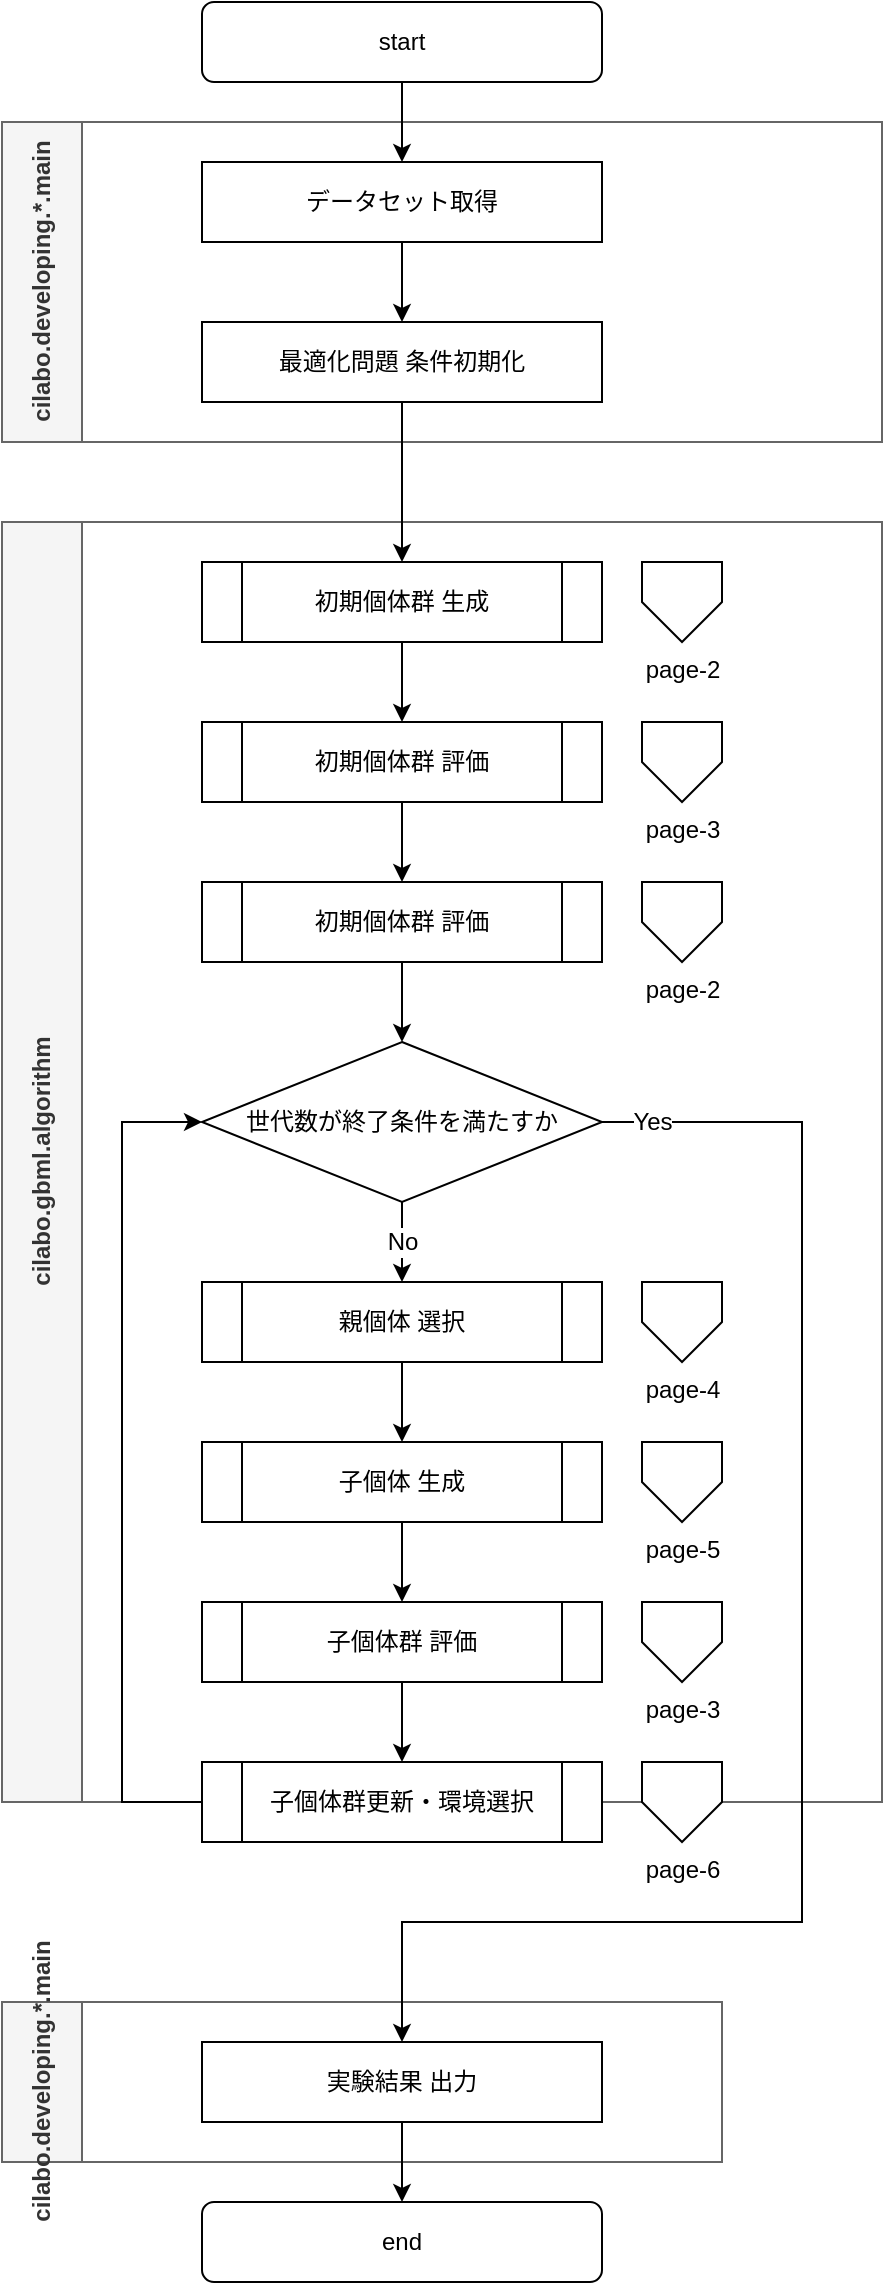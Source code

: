 <mxfile version="21.2.9" type="github" pages="3">
  <diagram id="C5RBs43oDa-KdzZeNtuy" name="Page-1">
    <mxGraphModel dx="1728" dy="937" grid="1" gridSize="10" guides="1" tooltips="1" connect="1" arrows="1" fold="1" page="1" pageScale="1" pageWidth="827" pageHeight="1169" math="0" shadow="0">
      <root>
        <mxCell id="WIyWlLk6GJQsqaUBKTNV-0" />
        <mxCell id="WIyWlLk6GJQsqaUBKTNV-1" parent="WIyWlLk6GJQsqaUBKTNV-0" />
        <mxCell id="BHgu736OFygUR0V6wJeC-17" style="edgeStyle=orthogonalEdgeStyle;rounded=0;orthogonalLoop=1;jettySize=auto;html=1;exitX=0.5;exitY=1;exitDx=0;exitDy=0;entryX=0.5;entryY=0;entryDx=0;entryDy=0;fontFamily=Helvetica;fontSize=12;fontColor=default;" parent="WIyWlLk6GJQsqaUBKTNV-1" source="WIyWlLk6GJQsqaUBKTNV-3" edge="1">
          <mxGeometry relative="1" as="geometry">
            <mxPoint x="260" y="200" as="targetPoint" />
          </mxGeometry>
        </mxCell>
        <mxCell id="WIyWlLk6GJQsqaUBKTNV-3" value="データセット取得" style="rounded=0;whiteSpace=wrap;html=1;fontSize=12;glass=0;strokeWidth=1;shadow=0;" parent="WIyWlLk6GJQsqaUBKTNV-1" vertex="1">
          <mxGeometry x="160" y="120" width="200" height="40" as="geometry" />
        </mxCell>
        <mxCell id="BHgu736OFygUR0V6wJeC-12" value="cilabo.developing.*.main" style="swimlane;horizontal=0;rounded=0;fontFamily=Helvetica;fontSize=12;strokeColor=#666666;fillColor=#f5f5f5;html=1;startSize=40;fontColor=#333333;" parent="WIyWlLk6GJQsqaUBKTNV-1" vertex="1">
          <mxGeometry x="60" y="100" width="440" height="160" as="geometry" />
        </mxCell>
        <mxCell id="BHgu736OFygUR0V6wJeC-13" value="cilabo.gbml.algorithm" style="swimlane;horizontal=0;rounded=0;fontFamily=Helvetica;fontSize=12;strokeColor=#666666;fillColor=#f5f5f5;html=1;startSize=40;fontColor=#333333;" parent="WIyWlLk6GJQsqaUBKTNV-1" vertex="1">
          <mxGeometry x="60" y="300" width="440" height="640" as="geometry" />
        </mxCell>
        <mxCell id="BHgu736OFygUR0V6wJeC-31" value="No" style="edgeStyle=orthogonalEdgeStyle;rounded=0;orthogonalLoop=1;jettySize=auto;html=1;exitX=0.5;exitY=1;exitDx=0;exitDy=0;entryX=0.5;entryY=0;entryDx=0;entryDy=0;fontFamily=Helvetica;fontSize=12;fontColor=default;" parent="BHgu736OFygUR0V6wJeC-13" source="BHgu736OFygUR0V6wJeC-23" target="BHgu736OFygUR0V6wJeC-27" edge="1">
          <mxGeometry relative="1" as="geometry" />
        </mxCell>
        <mxCell id="BHgu736OFygUR0V6wJeC-23" value="世代数が終了条件を満たすか" style="rhombus;whiteSpace=wrap;html=1;rounded=0;fontFamily=Helvetica;fontSize=12;fontColor=default;strokeColor=default;fillColor=default;" parent="BHgu736OFygUR0V6wJeC-13" vertex="1">
          <mxGeometry x="100" y="260" width="200" height="80" as="geometry" />
        </mxCell>
        <mxCell id="BHgu736OFygUR0V6wJeC-32" style="edgeStyle=orthogonalEdgeStyle;rounded=0;orthogonalLoop=1;jettySize=auto;html=1;exitX=0.5;exitY=1;exitDx=0;exitDy=0;entryX=0.5;entryY=0;entryDx=0;entryDy=0;fontFamily=Helvetica;fontSize=12;fontColor=default;" parent="BHgu736OFygUR0V6wJeC-13" source="BHgu736OFygUR0V6wJeC-27" target="BHgu736OFygUR0V6wJeC-28" edge="1">
          <mxGeometry relative="1" as="geometry" />
        </mxCell>
        <mxCell id="BHgu736OFygUR0V6wJeC-27" value="親個体 選択&lt;span style=&quot;color: rgba(0, 0, 0, 0); font-family: monospace; font-size: 0px; text-align: start;&quot;&gt;%3CmxGraphModel%3E%3Croot%3E%3CmxCell%20id%3D%220%22%2F%3E%3CmxCell%20id%3D%221%22%20parent%3D%220%22%2F%3E%3CmxCell%20id%3D%222%22%20value%3D%22%E5%88%9D%E6%9C%9F%E5%80%8B%E4%BD%93%E7%BE%A4%20%E8%A9%95%E4%BE%A1%22%20style%3D%22rounded%3D1%3BwhiteSpace%3Dwrap%3Bhtml%3D1%3B%22%20vertex%3D%221%22%20parent%3D%221%22%3E%3CmxGeometry%20x%3D%22160%22%20y%3D%22400%22%20width%3D%22200%22%20height%3D%2240%22%20as%3D%22geometry%22%2F%3E%3C%2FmxCell%3E%3C%2Froot%3E%3C%2FmxGraphModel%3E&lt;/span&gt;" style="shape=process;whiteSpace=wrap;html=1;backgroundOutline=1;fontFamily=Helvetica;fontSize=12;fontColor=default;align=center;strokeColor=default;fillColor=default;" parent="BHgu736OFygUR0V6wJeC-13" vertex="1">
          <mxGeometry x="100" y="380" width="200" height="40" as="geometry" />
        </mxCell>
        <mxCell id="BHgu736OFygUR0V6wJeC-28" value="子個体 生成" style="shape=process;whiteSpace=wrap;html=1;backgroundOutline=1;fontFamily=Helvetica;fontSize=12;fontColor=default;align=center;strokeColor=default;fillColor=default;" parent="BHgu736OFygUR0V6wJeC-13" vertex="1">
          <mxGeometry x="100" y="460" width="200" height="40" as="geometry" />
        </mxCell>
        <mxCell id="BHgu736OFygUR0V6wJeC-61" value="page-2" style="verticalLabelPosition=bottom;verticalAlign=top;html=1;shape=offPageConnector;rounded=0;size=0.5;fontFamily=Helvetica;fontSize=12;fontColor=default;strokeColor=default;fillColor=default;" parent="BHgu736OFygUR0V6wJeC-13" vertex="1">
          <mxGeometry x="320" y="20" width="40" height="40" as="geometry" />
        </mxCell>
        <mxCell id="__gQqcDuJKMaHwjbn-1Q-1" value="page-3" style="verticalLabelPosition=bottom;verticalAlign=top;html=1;shape=offPageConnector;rounded=0;size=0.5;fontFamily=Helvetica;fontSize=12;fontColor=default;strokeColor=default;fillColor=default;" parent="BHgu736OFygUR0V6wJeC-13" vertex="1">
          <mxGeometry x="320" y="100" width="40" height="40" as="geometry" />
        </mxCell>
        <mxCell id="__gQqcDuJKMaHwjbn-1Q-2" value="page-4" style="verticalLabelPosition=bottom;verticalAlign=top;html=1;shape=offPageConnector;rounded=0;size=0.5;fontFamily=Helvetica;fontSize=12;fontColor=default;strokeColor=default;fillColor=default;" parent="BHgu736OFygUR0V6wJeC-13" vertex="1">
          <mxGeometry x="320" y="380" width="40" height="40" as="geometry" />
        </mxCell>
        <mxCell id="__gQqcDuJKMaHwjbn-1Q-3" value="page-5" style="verticalLabelPosition=bottom;verticalAlign=top;html=1;shape=offPageConnector;rounded=0;size=0.5;fontFamily=Helvetica;fontSize=12;fontColor=default;strokeColor=default;fillColor=default;" parent="BHgu736OFygUR0V6wJeC-13" vertex="1">
          <mxGeometry x="320" y="460" width="40" height="40" as="geometry" />
        </mxCell>
        <mxCell id="__gQqcDuJKMaHwjbn-1Q-4" value="page-3" style="verticalLabelPosition=bottom;verticalAlign=top;html=1;shape=offPageConnector;rounded=0;size=0.5;fontFamily=Helvetica;fontSize=12;fontColor=default;strokeColor=default;fillColor=default;" parent="BHgu736OFygUR0V6wJeC-13" vertex="1">
          <mxGeometry x="320" y="540" width="40" height="40" as="geometry" />
        </mxCell>
        <mxCell id="__gQqcDuJKMaHwjbn-1Q-5" value="page-6" style="verticalLabelPosition=bottom;verticalAlign=top;html=1;shape=offPageConnector;rounded=0;size=0.5;fontFamily=Helvetica;fontSize=12;fontColor=default;strokeColor=default;fillColor=default;" parent="BHgu736OFygUR0V6wJeC-13" vertex="1">
          <mxGeometry x="320" y="620" width="40" height="40" as="geometry" />
        </mxCell>
        <mxCell id="yNpVcADObhfJ4IoCF7rC-3" style="edgeStyle=orthogonalEdgeStyle;rounded=0;orthogonalLoop=1;jettySize=auto;html=1;entryX=0.5;entryY=0;entryDx=0;entryDy=0;" edge="1" parent="BHgu736OFygUR0V6wJeC-13" source="yNpVcADObhfJ4IoCF7rC-0" target="BHgu736OFygUR0V6wJeC-23">
          <mxGeometry relative="1" as="geometry" />
        </mxCell>
        <mxCell id="yNpVcADObhfJ4IoCF7rC-0" value="初期個体群 評価" style="shape=process;whiteSpace=wrap;html=1;backgroundOutline=1;fontFamily=Helvetica;fontSize=12;fontColor=default;align=center;strokeColor=default;fillColor=default;" vertex="1" parent="BHgu736OFygUR0V6wJeC-13">
          <mxGeometry x="100" y="180" width="200" height="40" as="geometry" />
        </mxCell>
        <mxCell id="yNpVcADObhfJ4IoCF7rC-4" value="page-2" style="verticalLabelPosition=bottom;verticalAlign=top;html=1;shape=offPageConnector;rounded=0;size=0.5;fontFamily=Helvetica;fontSize=12;fontColor=default;strokeColor=default;fillColor=default;" vertex="1" parent="BHgu736OFygUR0V6wJeC-13">
          <mxGeometry x="320" y="180" width="40" height="40" as="geometry" />
        </mxCell>
        <mxCell id="BHgu736OFygUR0V6wJeC-19" style="edgeStyle=orthogonalEdgeStyle;rounded=0;orthogonalLoop=1;jettySize=auto;html=1;exitX=0.5;exitY=1;exitDx=0;exitDy=0;entryX=0.5;entryY=0;entryDx=0;entryDy=0;fontFamily=Helvetica;fontSize=12;fontColor=default;" parent="WIyWlLk6GJQsqaUBKTNV-1" source="BHgu736OFygUR0V6wJeC-0" target="BHgu736OFygUR0V6wJeC-20" edge="1">
          <mxGeometry relative="1" as="geometry">
            <mxPoint x="260" y="280" as="targetPoint" />
          </mxGeometry>
        </mxCell>
        <mxCell id="BHgu736OFygUR0V6wJeC-0" value="最適化問題 条件初期化" style="rounded=0;whiteSpace=wrap;html=1;" parent="WIyWlLk6GJQsqaUBKTNV-1" vertex="1">
          <mxGeometry x="160" y="200" width="200" height="40" as="geometry" />
        </mxCell>
        <mxCell id="BHgu736OFygUR0V6wJeC-25" style="edgeStyle=orthogonalEdgeStyle;rounded=0;orthogonalLoop=1;jettySize=auto;html=1;exitX=0.5;exitY=1;exitDx=0;exitDy=0;entryX=0.5;entryY=0;entryDx=0;entryDy=0;fontFamily=Helvetica;fontSize=12;fontColor=default;" parent="WIyWlLk6GJQsqaUBKTNV-1" source="BHgu736OFygUR0V6wJeC-20" target="BHgu736OFygUR0V6wJeC-21" edge="1">
          <mxGeometry relative="1" as="geometry" />
        </mxCell>
        <mxCell id="BHgu736OFygUR0V6wJeC-20" value="初期個体群 生成" style="shape=process;whiteSpace=wrap;html=1;backgroundOutline=1;fontFamily=Helvetica;fontSize=12;fontColor=default;align=center;strokeColor=default;fillColor=default;" parent="WIyWlLk6GJQsqaUBKTNV-1" vertex="1">
          <mxGeometry x="160" y="320" width="200" height="40" as="geometry" />
        </mxCell>
        <mxCell id="yNpVcADObhfJ4IoCF7rC-2" style="edgeStyle=orthogonalEdgeStyle;rounded=0;orthogonalLoop=1;jettySize=auto;html=1;entryX=0.5;entryY=0;entryDx=0;entryDy=0;" edge="1" parent="WIyWlLk6GJQsqaUBKTNV-1" source="BHgu736OFygUR0V6wJeC-21" target="yNpVcADObhfJ4IoCF7rC-0">
          <mxGeometry relative="1" as="geometry" />
        </mxCell>
        <mxCell id="BHgu736OFygUR0V6wJeC-21" value="初期個体群 評価" style="shape=process;whiteSpace=wrap;html=1;backgroundOutline=1;fontFamily=Helvetica;fontSize=12;fontColor=default;align=center;strokeColor=default;fillColor=default;" parent="WIyWlLk6GJQsqaUBKTNV-1" vertex="1">
          <mxGeometry x="160" y="400" width="200" height="40" as="geometry" />
        </mxCell>
        <mxCell id="BHgu736OFygUR0V6wJeC-36" style="edgeStyle=orthogonalEdgeStyle;rounded=0;orthogonalLoop=1;jettySize=auto;html=1;exitX=0.5;exitY=1;exitDx=0;exitDy=0;entryX=0.5;entryY=0;entryDx=0;entryDy=0;fontFamily=Helvetica;fontSize=12;fontColor=default;" parent="WIyWlLk6GJQsqaUBKTNV-1" source="BHgu736OFygUR0V6wJeC-29" target="BHgu736OFygUR0V6wJeC-30" edge="1">
          <mxGeometry relative="1" as="geometry" />
        </mxCell>
        <mxCell id="BHgu736OFygUR0V6wJeC-29" value="子個体群 評価" style="shape=process;whiteSpace=wrap;html=1;backgroundOutline=1;fontFamily=Helvetica;fontSize=12;fontColor=default;align=center;strokeColor=default;fillColor=default;" parent="WIyWlLk6GJQsqaUBKTNV-1" vertex="1">
          <mxGeometry x="160" y="840" width="200" height="40" as="geometry" />
        </mxCell>
        <mxCell id="BHgu736OFygUR0V6wJeC-42" style="edgeStyle=orthogonalEdgeStyle;rounded=0;orthogonalLoop=1;jettySize=auto;html=1;exitX=0;exitY=0.5;exitDx=0;exitDy=0;entryX=0;entryY=0.5;entryDx=0;entryDy=0;fontFamily=Helvetica;fontSize=12;fontColor=default;" parent="WIyWlLk6GJQsqaUBKTNV-1" source="BHgu736OFygUR0V6wJeC-30" target="BHgu736OFygUR0V6wJeC-23" edge="1">
          <mxGeometry relative="1" as="geometry">
            <Array as="points">
              <mxPoint x="120" y="940" />
              <mxPoint x="120" y="600" />
            </Array>
          </mxGeometry>
        </mxCell>
        <mxCell id="BHgu736OFygUR0V6wJeC-30" value="子個体群更新・環境選択" style="shape=process;whiteSpace=wrap;html=1;backgroundOutline=1;fontFamily=Helvetica;fontSize=12;fontColor=default;align=center;strokeColor=default;fillColor=default;" parent="WIyWlLk6GJQsqaUBKTNV-1" vertex="1">
          <mxGeometry x="160" y="920" width="200" height="40" as="geometry" />
        </mxCell>
        <mxCell id="BHgu736OFygUR0V6wJeC-33" style="edgeStyle=orthogonalEdgeStyle;rounded=0;orthogonalLoop=1;jettySize=auto;html=1;exitX=0.5;exitY=1;exitDx=0;exitDy=0;entryX=0.5;entryY=0;entryDx=0;entryDy=0;fontFamily=Helvetica;fontSize=12;fontColor=default;" parent="WIyWlLk6GJQsqaUBKTNV-1" source="BHgu736OFygUR0V6wJeC-28" target="BHgu736OFygUR0V6wJeC-29" edge="1">
          <mxGeometry relative="1" as="geometry" />
        </mxCell>
        <mxCell id="BHgu736OFygUR0V6wJeC-47" value="cilabo.developing.*.main" style="swimlane;horizontal=0;rounded=0;fontFamily=Helvetica;fontSize=12;strokeColor=#666666;fillColor=#f5f5f5;html=1;startSize=40;fontColor=#333333;" parent="WIyWlLk6GJQsqaUBKTNV-1" vertex="1">
          <mxGeometry x="60" y="1040" width="360" height="80" as="geometry" />
        </mxCell>
        <mxCell id="BHgu736OFygUR0V6wJeC-45" value="実験結果 出力" style="rounded=0;whiteSpace=wrap;html=1;" parent="BHgu736OFygUR0V6wJeC-47" vertex="1">
          <mxGeometry x="100" y="20" width="200" height="40" as="geometry" />
        </mxCell>
        <mxCell id="BHgu736OFygUR0V6wJeC-55" value="Yes" style="edgeStyle=orthogonalEdgeStyle;rounded=0;orthogonalLoop=1;jettySize=auto;html=1;exitX=1;exitY=0.5;exitDx=0;exitDy=0;entryX=0.5;entryY=0;entryDx=0;entryDy=0;fontFamily=Helvetica;fontSize=12;fontColor=default;" parent="WIyWlLk6GJQsqaUBKTNV-1" source="BHgu736OFygUR0V6wJeC-23" target="BHgu736OFygUR0V6wJeC-45" edge="1">
          <mxGeometry x="-0.935" relative="1" as="geometry">
            <Array as="points">
              <mxPoint x="460" y="600" />
              <mxPoint x="460" y="1000" />
              <mxPoint x="260" y="1000" />
            </Array>
            <mxPoint as="offset" />
          </mxGeometry>
        </mxCell>
        <mxCell id="BHgu736OFygUR0V6wJeC-57" value="" style="edgeStyle=orthogonalEdgeStyle;rounded=0;orthogonalLoop=1;jettySize=auto;html=1;fontFamily=Helvetica;fontSize=12;fontColor=default;" parent="WIyWlLk6GJQsqaUBKTNV-1" source="BHgu736OFygUR0V6wJeC-56" target="WIyWlLk6GJQsqaUBKTNV-3" edge="1">
          <mxGeometry relative="1" as="geometry" />
        </mxCell>
        <mxCell id="BHgu736OFygUR0V6wJeC-56" value="start" style="rounded=1;whiteSpace=wrap;html=1;fontFamily=Helvetica;fontSize=12;fontColor=default;strokeColor=default;fillColor=default;" parent="WIyWlLk6GJQsqaUBKTNV-1" vertex="1">
          <mxGeometry x="160" y="40" width="200" height="40" as="geometry" />
        </mxCell>
        <mxCell id="BHgu736OFygUR0V6wJeC-59" value="end" style="rounded=1;whiteSpace=wrap;html=1;fontFamily=Helvetica;fontSize=12;fontColor=default;strokeColor=default;fillColor=default;" parent="WIyWlLk6GJQsqaUBKTNV-1" vertex="1">
          <mxGeometry x="160" y="1140" width="200" height="40" as="geometry" />
        </mxCell>
        <mxCell id="BHgu736OFygUR0V6wJeC-60" value="" style="edgeStyle=orthogonalEdgeStyle;rounded=0;orthogonalLoop=1;jettySize=auto;html=1;fontFamily=Helvetica;fontSize=12;fontColor=default;" parent="WIyWlLk6GJQsqaUBKTNV-1" source="BHgu736OFygUR0V6wJeC-45" target="BHgu736OFygUR0V6wJeC-59" edge="1">
          <mxGeometry relative="1" as="geometry" />
        </mxCell>
      </root>
    </mxGraphModel>
  </diagram>
  <diagram id="KKgAk1HdpqCOO54ovuoK" name="ページ2">
    <mxGraphModel dx="2074" dy="1124" grid="1" gridSize="10" guides="1" tooltips="1" connect="1" arrows="1" fold="1" page="1" pageScale="1" pageWidth="850" pageHeight="1100" math="0" shadow="0">
      <root>
        <mxCell id="0" />
        <mxCell id="1" parent="0" />
        <mxCell id="mpJxmCXZN_PUPqpWL8yS-92" value="org.uma.jmetal.component.initialsolutioncreation.impl" style="swimlane;horizontal=0;rounded=0;fontFamily=Helvetica;fontSize=12;fontColor=#333333;strokeColor=#666666;fillColor=#f5f5f5;html=1;arcSize=0;" parent="1" vertex="1">
          <mxGeometry x="40" y="40" width="320" height="420" as="geometry" />
        </mxCell>
        <mxCell id="mpJxmCXZN_PUPqpWL8yS-91" value="" style="edgeStyle=orthogonalEdgeStyle;rounded=0;orthogonalLoop=1;jettySize=auto;html=1;fontFamily=Helvetica;fontSize=12;fontColor=default;" parent="mpJxmCXZN_PUPqpWL8yS-92" source="mpJxmCXZN_PUPqpWL8yS-89" target="mpJxmCXZN_PUPqpWL8yS-87" edge="1">
          <mxGeometry relative="1" as="geometry" />
        </mxCell>
        <mxCell id="mpJxmCXZN_PUPqpWL8yS-96" value="" style="edgeStyle=orthogonalEdgeStyle;rounded=0;orthogonalLoop=1;jettySize=auto;html=1;fontFamily=Helvetica;fontSize=12;fontColor=default;" parent="mpJxmCXZN_PUPqpWL8yS-92" source="mpJxmCXZN_PUPqpWL8yS-87" target="mpJxmCXZN_PUPqpWL8yS-95" edge="1">
          <mxGeometry relative="1" as="geometry" />
        </mxCell>
        <mxCell id="mpJxmCXZN_PUPqpWL8yS-87" value="end" style="strokeWidth=2;html=1;shape=mxgraph.flowchart.loop_limit;whiteSpace=wrap;rounded=1;fontFamily=Helvetica;fontSize=12;fontColor=default;fillColor=default;flipV=1;" parent="mpJxmCXZN_PUPqpWL8yS-92" vertex="1">
          <mxGeometry x="60" y="260" width="200" height="40" as="geometry" />
        </mxCell>
        <mxCell id="gJbNcLRhqNEW6QgsCG9P-2" value="初期個体群 生成" style="shape=process;whiteSpace=wrap;html=1;backgroundOutline=1;fontFamily=Helvetica;fontSize=12;fontColor=#333333;align=center;strokeColor=#666666;fillColor=#f5f5f5;" parent="mpJxmCXZN_PUPqpWL8yS-92" vertex="1">
          <mxGeometry x="60" y="20" width="200" height="40" as="geometry" />
        </mxCell>
        <mxCell id="mpJxmCXZN_PUPqpWL8yS-95" value="ende" style="rounded=1;whiteSpace=wrap;html=1;fontFamily=Helvetica;fontSize=12;fontColor=default;strokeColor=default;fillColor=default;" parent="mpJxmCXZN_PUPqpWL8yS-92" vertex="1">
          <mxGeometry x="60" y="340" width="200" height="40" as="geometry" />
        </mxCell>
        <mxCell id="gJbNcLRhqNEW6QgsCG9P-1" value="" style="edgeStyle=orthogonalEdgeStyle;rounded=0;orthogonalLoop=1;jettySize=auto;html=1;fontFamily=Helvetica;fontSize=12;fontColor=default;" parent="mpJxmCXZN_PUPqpWL8yS-92" source="gJbNcLRhqNEW6QgsCG9P-2" target="mpJxmCXZN_PUPqpWL8yS-86" edge="1">
          <mxGeometry relative="1" as="geometry" />
        </mxCell>
        <mxCell id="mpJxmCXZN_PUPqpWL8yS-90" value="" style="edgeStyle=orthogonalEdgeStyle;rounded=0;orthogonalLoop=1;jettySize=auto;html=1;fontFamily=Helvetica;fontSize=12;fontColor=default;" parent="mpJxmCXZN_PUPqpWL8yS-92" source="mpJxmCXZN_PUPqpWL8yS-86" target="mpJxmCXZN_PUPqpWL8yS-89" edge="1">
          <mxGeometry relative="1" as="geometry" />
        </mxCell>
        <mxCell id="mpJxmCXZN_PUPqpWL8yS-86" value="i=0; i&amp;lt;個体数; i++" style="strokeWidth=2;html=1;shape=mxgraph.flowchart.loop_limit;whiteSpace=wrap;rounded=1;fontFamily=Helvetica;fontSize=12;fontColor=default;fillColor=default;" parent="mpJxmCXZN_PUPqpWL8yS-92" vertex="1">
          <mxGeometry x="60" y="100" width="200" height="40" as="geometry" />
        </mxCell>
        <mxCell id="mpJxmCXZN_PUPqpWL8yS-89" value="pittsuburgh型識別器を生成" style="shape=process;whiteSpace=wrap;html=1;backgroundOutline=1;fontFamily=Helvetica;fontSize=12;fontColor=#333333;align=center;strokeColor=#666666;fillColor=#f5f5f5;" parent="mpJxmCXZN_PUPqpWL8yS-92" vertex="1">
          <mxGeometry x="60" y="180" width="200" height="40" as="geometry" />
        </mxCell>
        <mxCell id="mpJxmCXZN_PUPqpWL8yS-99" value="" style="group" parent="1" vertex="1" connectable="0">
          <mxGeometry x="440" y="40" width="480" height="720" as="geometry" />
        </mxCell>
        <mxCell id="T1B7aWz5VTxmHe6bFBXT-15" value="add" style="edgeStyle=orthogonalEdgeStyle;rounded=0;orthogonalLoop=1;jettySize=auto;html=1;fontFamily=Helvetica;fontSize=12;fontColor=default;entryX=0;entryY=0.5;entryDx=0;entryDy=0;" parent="mpJxmCXZN_PUPqpWL8yS-99" target="T1B7aWz5VTxmHe6bFBXT-14" edge="1">
          <mxGeometry relative="1" as="geometry">
            <mxPoint x="259" y="440" as="sourcePoint" />
            <mxPoint x="339" y="480" as="targetPoint" />
          </mxGeometry>
        </mxCell>
        <mxCell id="mpJxmCXZN_PUPqpWL8yS-1" value="org.uma.jmetal.problem.integerproblem.impl.createSolution" style="swimlane;horizontal=0;rounded=0;fontFamily=Helvetica;fontSize=12;strokeColor=#666666;fillColor=#f5f5f5;html=1;startSize=20;fontColor=#333333;" parent="mpJxmCXZN_PUPqpWL8yS-99" vertex="1">
          <mxGeometry width="480" height="720" as="geometry" />
        </mxCell>
        <mxCell id="mpJxmCXZN_PUPqpWL8yS-50" value="" style="edgeStyle=orthogonalEdgeStyle;rounded=0;orthogonalLoop=1;jettySize=auto;html=1;fontFamily=Helvetica;fontSize=12;fontColor=default;" parent="mpJxmCXZN_PUPqpWL8yS-1" source="mpJxmCXZN_PUPqpWL8yS-46" target="T1B7aWz5VTxmHe6bFBXT-3" edge="1">
          <mxGeometry relative="1" as="geometry" />
        </mxCell>
        <mxCell id="mpJxmCXZN_PUPqpWL8yS-46" value="i=0; i&amp;lt;ルール数; i++" style="strokeWidth=2;html=1;shape=mxgraph.flowchart.loop_limit;whiteSpace=wrap;rounded=1;fontFamily=Helvetica;fontSize=12;fontColor=default;fillColor=default;" parent="mpJxmCXZN_PUPqpWL8yS-1" vertex="1">
          <mxGeometry x="60" y="180" width="200" height="40" as="geometry" />
        </mxCell>
        <mxCell id="mpJxmCXZN_PUPqpWL8yS-51" value="" style="edgeStyle=orthogonalEdgeStyle;rounded=0;orthogonalLoop=1;jettySize=auto;html=1;fontFamily=Helvetica;fontSize=12;fontColor=default;" parent="mpJxmCXZN_PUPqpWL8yS-1" source="T1B7aWz5VTxmHe6bFBXT-9" target="mpJxmCXZN_PUPqpWL8yS-47" edge="1">
          <mxGeometry relative="1" as="geometry" />
        </mxCell>
        <mxCell id="T1B7aWz5VTxmHe6bFBXT-9" value="Michigan型識別器を生成" style="rounded=0;whiteSpace=wrap;html=1;fontFamily=Helvetica;fontSize=12;fontColor=default;strokeColor=default;fillColor=default;" parent="mpJxmCXZN_PUPqpWL8yS-1" vertex="1">
          <mxGeometry x="60" y="420" width="200" height="40" as="geometry" />
        </mxCell>
        <mxCell id="mpJxmCXZN_PUPqpWL8yS-110" style="edgeStyle=orthogonalEdgeStyle;rounded=0;orthogonalLoop=1;jettySize=auto;html=1;entryX=0;entryY=0.25;entryDx=0;entryDy=0;fontFamily=Helvetica;fontSize=12;fontColor=default;exitX=1;exitY=0.75;exitDx=0;exitDy=0;" parent="mpJxmCXZN_PUPqpWL8yS-1" source="T1B7aWz5VTxmHe6bFBXT-3" target="mpJxmCXZN_PUPqpWL8yS-108" edge="1">
          <mxGeometry relative="1" as="geometry" />
        </mxCell>
        <mxCell id="T1B7aWz5VTxmHe6bFBXT-3" value="ヒューリスティック法により&lt;br&gt;前件部を生成" style="shape=process;whiteSpace=wrap;html=1;backgroundOutline=1;fontFamily=Helvetica;fontSize=12;fontColor=#333333;align=center;strokeColor=#666666;fillColor=#f5f5f5;" parent="mpJxmCXZN_PUPqpWL8yS-1" vertex="1">
          <mxGeometry x="60" y="260" width="200" height="40" as="geometry" />
        </mxCell>
        <mxCell id="T1B7aWz5VTxmHe6bFBXT-6" value="信頼度を算出し，&lt;br&gt;後件部を生成" style="shape=process;whiteSpace=wrap;html=1;backgroundOutline=1;fontFamily=Helvetica;fontSize=12;fontColor=#333333;align=center;strokeColor=#666666;fillColor=#f5f5f5;" parent="mpJxmCXZN_PUPqpWL8yS-1" vertex="1">
          <mxGeometry x="60" y="340" width="200" height="40" as="geometry" />
        </mxCell>
        <mxCell id="T1B7aWz5VTxmHe6bFBXT-7" value="" style="edgeStyle=orthogonalEdgeStyle;rounded=0;orthogonalLoop=1;jettySize=auto;html=1;fontFamily=Helvetica;fontSize=12;fontColor=default;" parent="mpJxmCXZN_PUPqpWL8yS-1" source="T1B7aWz5VTxmHe6bFBXT-3" target="T1B7aWz5VTxmHe6bFBXT-6" edge="1">
          <mxGeometry relative="1" as="geometry" />
        </mxCell>
        <mxCell id="T1B7aWz5VTxmHe6bFBXT-13" value="" style="edgeStyle=orthogonalEdgeStyle;rounded=0;orthogonalLoop=1;jettySize=auto;html=1;fontFamily=Helvetica;fontSize=12;fontColor=default;" parent="mpJxmCXZN_PUPqpWL8yS-1" source="T1B7aWz5VTxmHe6bFBXT-6" target="T1B7aWz5VTxmHe6bFBXT-9" edge="1">
          <mxGeometry relative="1" as="geometry" />
        </mxCell>
        <mxCell id="mpJxmCXZN_PUPqpWL8yS-45" value="" style="group" parent="mpJxmCXZN_PUPqpWL8yS-1" vertex="1" connectable="0">
          <mxGeometry x="60" y="420" width="250" height="120" as="geometry" />
        </mxCell>
        <mxCell id="mpJxmCXZN_PUPqpWL8yS-47" value="end" style="strokeWidth=2;html=1;shape=mxgraph.flowchart.loop_limit;whiteSpace=wrap;rounded=1;fontFamily=Helvetica;fontSize=12;fontColor=default;fillColor=default;flipV=1;" parent="mpJxmCXZN_PUPqpWL8yS-45" vertex="1">
          <mxGeometry y="80" width="200" height="40" as="geometry" />
        </mxCell>
        <mxCell id="mpJxmCXZN_PUPqpWL8yS-102" value="" style="edgeStyle=orthogonalEdgeStyle;rounded=0;orthogonalLoop=1;jettySize=auto;html=1;fontFamily=Helvetica;fontSize=12;fontColor=default;" parent="mpJxmCXZN_PUPqpWL8yS-1" source="T1B7aWz5VTxmHe6bFBXT-16" target="mpJxmCXZN_PUPqpWL8yS-101" edge="1">
          <mxGeometry relative="1" as="geometry" />
        </mxCell>
        <mxCell id="T1B7aWz5VTxmHe6bFBXT-16" value="Pittsuburgh型識別器を生成" style="rounded=0;whiteSpace=wrap;html=1;fontFamily=Helvetica;fontSize=12;fontColor=default;strokeColor=default;fillColor=default;" parent="mpJxmCXZN_PUPqpWL8yS-1" vertex="1">
          <mxGeometry x="60" y="580" width="200" height="40" as="geometry" />
        </mxCell>
        <mxCell id="mpJxmCXZN_PUPqpWL8yS-52" value="" style="edgeStyle=orthogonalEdgeStyle;rounded=0;orthogonalLoop=1;jettySize=auto;html=1;fontFamily=Helvetica;fontSize=12;fontColor=default;" parent="mpJxmCXZN_PUPqpWL8yS-1" source="mpJxmCXZN_PUPqpWL8yS-47" target="T1B7aWz5VTxmHe6bFBXT-16" edge="1">
          <mxGeometry relative="1" as="geometry" />
        </mxCell>
        <mxCell id="T1B7aWz5VTxmHe6bFBXT-14" value="MichiganPopulation" style="shape=internalStorage;whiteSpace=wrap;html=1;backgroundOutline=1;rounded=0;fontFamily=Helvetica;fontSize=12;fontColor=default;strokeColor=default;fillColor=default;" parent="mpJxmCXZN_PUPqpWL8yS-1" vertex="1">
          <mxGeometry x="320" y="410" width="120" height="60" as="geometry" />
        </mxCell>
        <mxCell id="T1B7aWz5VTxmHe6bFBXT-18" style="edgeStyle=orthogonalEdgeStyle;rounded=0;orthogonalLoop=1;jettySize=auto;html=1;entryX=1;entryY=0.5;entryDx=0;entryDy=0;fontFamily=Helvetica;fontSize=12;fontColor=default;exitX=0.5;exitY=1;exitDx=0;exitDy=0;" parent="mpJxmCXZN_PUPqpWL8yS-1" source="T1B7aWz5VTxmHe6bFBXT-14" target="T1B7aWz5VTxmHe6bFBXT-16" edge="1">
          <mxGeometry relative="1" as="geometry">
            <Array as="points">
              <mxPoint x="380" y="600" />
            </Array>
          </mxGeometry>
        </mxCell>
        <mxCell id="mpJxmCXZN_PUPqpWL8yS-109" style="edgeStyle=orthogonalEdgeStyle;rounded=0;orthogonalLoop=1;jettySize=auto;html=1;entryX=1;entryY=0.25;entryDx=0;entryDy=0;fontFamily=Helvetica;fontSize=12;fontColor=default;exitX=0.5;exitY=1;exitDx=0;exitDy=0;" parent="mpJxmCXZN_PUPqpWL8yS-1" source="T1B7aWz5VTxmHe6bFBXT-1" target="T1B7aWz5VTxmHe6bFBXT-3" edge="1">
          <mxGeometry relative="1" as="geometry" />
        </mxCell>
        <mxCell id="T1B7aWz5VTxmHe6bFBXT-1" value="sampleIndex" style="shape=internalStorage;whiteSpace=wrap;html=1;backgroundOutline=1;rounded=0;fontFamily=Helvetica;fontSize=12;fontColor=default;strokeColor=default;fillColor=default;" parent="mpJxmCXZN_PUPqpWL8yS-1" vertex="1">
          <mxGeometry x="320" y="90" width="120" height="60" as="geometry" />
        </mxCell>
        <mxCell id="mpJxmCXZN_PUPqpWL8yS-97" value="pittsuburgh型識別器を生成" style="shape=process;whiteSpace=wrap;html=1;backgroundOutline=1;fontFamily=Helvetica;fontSize=12;fontColor=#333333;align=center;strokeColor=#666666;fillColor=#f5f5f5;" parent="mpJxmCXZN_PUPqpWL8yS-1" vertex="1">
          <mxGeometry x="60" y="20" width="200" height="40" as="geometry" />
        </mxCell>
        <mxCell id="mpJxmCXZN_PUPqpWL8yS-101" value="end" style="rounded=1;whiteSpace=wrap;html=1;fontFamily=Helvetica;fontSize=12;fontColor=default;strokeColor=default;fillColor=default;" parent="mpJxmCXZN_PUPqpWL8yS-1" vertex="1">
          <mxGeometry x="60" y="660" width="200" height="40" as="geometry" />
        </mxCell>
        <mxCell id="gJbNcLRhqNEW6QgsCG9P-3" value="データセットからランダムに&lt;br&gt;パターンを取得" style="rounded=0;whiteSpace=wrap;html=1;fontFamily=Helvetica;fontSize=12;fontColor=default;strokeColor=default;fillColor=default;align=center;" parent="mpJxmCXZN_PUPqpWL8yS-1" vertex="1">
          <mxGeometry x="60" y="100" width="200" height="40" as="geometry" />
        </mxCell>
        <mxCell id="mpJxmCXZN_PUPqpWL8yS-49" value="" style="edgeStyle=orthogonalEdgeStyle;rounded=0;orthogonalLoop=1;jettySize=auto;html=1;fontFamily=Helvetica;fontSize=12;fontColor=default;" parent="mpJxmCXZN_PUPqpWL8yS-1" source="gJbNcLRhqNEW6QgsCG9P-3" target="mpJxmCXZN_PUPqpWL8yS-46" edge="1">
          <mxGeometry relative="1" as="geometry" />
        </mxCell>
        <mxCell id="T1B7aWz5VTxmHe6bFBXT-2" value="" style="edgeStyle=orthogonalEdgeStyle;rounded=0;orthogonalLoop=1;jettySize=auto;html=1;fontFamily=Helvetica;fontSize=12;fontColor=default;" parent="mpJxmCXZN_PUPqpWL8yS-1" source="gJbNcLRhqNEW6QgsCG9P-3" target="T1B7aWz5VTxmHe6bFBXT-1" edge="1">
          <mxGeometry relative="1" as="geometry" />
        </mxCell>
        <mxCell id="mpJxmCXZN_PUPqpWL8yS-98" value="" style="edgeStyle=orthogonalEdgeStyle;rounded=0;orthogonalLoop=1;jettySize=auto;html=1;fontFamily=Helvetica;fontSize=12;fontColor=default;" parent="mpJxmCXZN_PUPqpWL8yS-1" source="mpJxmCXZN_PUPqpWL8yS-97" target="gJbNcLRhqNEW6QgsCG9P-3" edge="1">
          <mxGeometry relative="1" as="geometry" />
        </mxCell>
        <mxCell id="mpJxmCXZN_PUPqpWL8yS-111" style="edgeStyle=orthogonalEdgeStyle;rounded=0;orthogonalLoop=1;jettySize=auto;html=1;exitX=0;exitY=0.75;exitDx=0;exitDy=0;entryX=1;entryY=0.25;entryDx=0;entryDy=0;fontFamily=Helvetica;fontSize=12;fontColor=default;" parent="mpJxmCXZN_PUPqpWL8yS-1" source="mpJxmCXZN_PUPqpWL8yS-108" target="T1B7aWz5VTxmHe6bFBXT-6" edge="1">
          <mxGeometry relative="1" as="geometry" />
        </mxCell>
        <mxCell id="mpJxmCXZN_PUPqpWL8yS-108" value="antecedentIndex" style="shape=internalStorage;whiteSpace=wrap;html=1;backgroundOutline=1;rounded=0;fontFamily=Helvetica;fontSize=12;fontColor=default;strokeColor=default;fillColor=default;" parent="mpJxmCXZN_PUPqpWL8yS-1" vertex="1">
          <mxGeometry x="320" y="290" width="120" height="60" as="geometry" />
        </mxCell>
        <mxCell id="mpJxmCXZN_PUPqpWL8yS-83" value="cilabo.fuzzy.rule.antecedent.factory" style="swimlane;horizontal=0;rounded=0;fontFamily=Helvetica;fontSize=12;fontColor=#333333;strokeColor=#666666;fillColor=#f5f5f5;html=1;arcSize=0;" parent="1" vertex="1">
          <mxGeometry x="1000" y="40" width="960" height="1030" as="geometry" />
        </mxCell>
        <mxCell id="mpJxmCXZN_PUPqpWL8yS-14" value="&lt;span style=&quot;color: rgb(0, 0, 0);&quot;&gt;ヒューリスティック法により&lt;/span&gt;&lt;br style=&quot;color: rgb(0, 0, 0);&quot;&gt;&lt;span style=&quot;color: rgb(0, 0, 0);&quot;&gt;前件部を生成&lt;/span&gt;" style="shape=process;whiteSpace=wrap;html=1;backgroundOutline=1;fontFamily=Helvetica;fontSize=12;fontColor=#333333;align=center;strokeColor=#666666;fillColor=#f5f5f5;" parent="mpJxmCXZN_PUPqpWL8yS-83" vertex="1">
          <mxGeometry x="60" y="20" width="200" height="40" as="geometry" />
        </mxCell>
        <mxCell id="mpJxmCXZN_PUPqpWL8yS-16" value="Don&#39;t care 生成確率を算出" style="rounded=1;whiteSpace=wrap;html=1;fontFamily=Helvetica;fontSize=12;fontColor=default;strokeColor=default;fillColor=default;" parent="mpJxmCXZN_PUPqpWL8yS-83" vertex="1">
          <mxGeometry x="60" y="100" width="200" height="40" as="geometry" />
        </mxCell>
        <mxCell id="mpJxmCXZN_PUPqpWL8yS-17" value="Don&#39;t care を適用" style="rhombus;whiteSpace=wrap;html=1;rounded=0;fontFamily=Helvetica;fontSize=12;fontColor=default;strokeColor=default;fillColor=default;" parent="mpJxmCXZN_PUPqpWL8yS-83" vertex="1">
          <mxGeometry x="60" y="180" width="200" height="80" as="geometry" />
        </mxCell>
        <mxCell id="mpJxmCXZN_PUPqpWL8yS-27" value="" style="edgeStyle=orthogonalEdgeStyle;rounded=0;orthogonalLoop=1;jettySize=auto;html=1;fontFamily=Helvetica;fontSize=12;fontColor=default;" parent="mpJxmCXZN_PUPqpWL8yS-83" source="mpJxmCXZN_PUPqpWL8yS-16" target="mpJxmCXZN_PUPqpWL8yS-17" edge="1">
          <mxGeometry relative="1" as="geometry" />
        </mxCell>
        <mxCell id="mpJxmCXZN_PUPqpWL8yS-19" value="属性値が離散値である" style="rhombus;whiteSpace=wrap;html=1;fontFamily=Helvetica;fontSize=12;fontColor=default;align=center;strokeColor=default;fillColor=default;" parent="mpJxmCXZN_PUPqpWL8yS-83" vertex="1">
          <mxGeometry x="60" y="300" width="200" height="80" as="geometry" />
        </mxCell>
        <mxCell id="mpJxmCXZN_PUPqpWL8yS-28" value="No" style="edgeStyle=orthogonalEdgeStyle;rounded=0;orthogonalLoop=1;jettySize=auto;html=1;fontFamily=Helvetica;fontSize=12;fontColor=default;" parent="mpJxmCXZN_PUPqpWL8yS-83" source="mpJxmCXZN_PUPqpWL8yS-17" target="mpJxmCXZN_PUPqpWL8yS-19" edge="1">
          <mxGeometry relative="1" as="geometry" />
        </mxCell>
        <mxCell id="mpJxmCXZN_PUPqpWL8yS-21" value="サンプルデータに対する&lt;br&gt;メンバシップ値を算出" style="rounded=1;whiteSpace=wrap;html=1;fontFamily=Helvetica;fontSize=12;fontColor=default;strokeColor=default;fillColor=default;" parent="mpJxmCXZN_PUPqpWL8yS-83" vertex="1">
          <mxGeometry x="60" y="500" width="200" height="40" as="geometry" />
        </mxCell>
        <mxCell id="mpJxmCXZN_PUPqpWL8yS-24" value="メンバシップ値を基に重み付けし，確率的にファジィを選択" style="rounded=1;whiteSpace=wrap;html=1;fontFamily=Helvetica;fontSize=12;fontColor=default;strokeColor=default;fillColor=default;" parent="mpJxmCXZN_PUPqpWL8yS-83" vertex="1">
          <mxGeometry x="60" y="640" width="200" height="40" as="geometry" />
        </mxCell>
        <mxCell id="mpJxmCXZN_PUPqpWL8yS-29" value="" style="edgeStyle=orthogonalEdgeStyle;rounded=0;orthogonalLoop=1;jettySize=auto;html=1;fontFamily=Helvetica;fontSize=12;fontColor=default;" parent="mpJxmCXZN_PUPqpWL8yS-83" source="mpJxmCXZN_PUPqpWL8yS-21" target="mpJxmCXZN_PUPqpWL8yS-24" edge="1">
          <mxGeometry relative="1" as="geometry" />
        </mxCell>
        <mxCell id="mpJxmCXZN_PUPqpWL8yS-33" style="edgeStyle=orthogonalEdgeStyle;rounded=0;orthogonalLoop=1;jettySize=auto;html=1;entryX=1;entryY=0.5;entryDx=0;entryDy=0;fontFamily=Helvetica;fontSize=12;fontColor=default;exitX=0.5;exitY=1;exitDx=0;exitDy=0;" parent="mpJxmCXZN_PUPqpWL8yS-83" source="mpJxmCXZN_PUPqpWL8yS-31" target="mpJxmCXZN_PUPqpWL8yS-24" edge="1">
          <mxGeometry relative="1" as="geometry" />
        </mxCell>
        <mxCell id="mpJxmCXZN_PUPqpWL8yS-31" value="membershipValue&lt;br&gt;Roulette" style="shape=internalStorage;whiteSpace=wrap;html=1;backgroundOutline=1;rounded=0;fontFamily=Helvetica;fontSize=12;fontColor=default;strokeColor=default;fillColor=default;" parent="mpJxmCXZN_PUPqpWL8yS-83" vertex="1">
          <mxGeometry x="320" y="490" width="120" height="60" as="geometry" />
        </mxCell>
        <mxCell id="mpJxmCXZN_PUPqpWL8yS-32" value="" style="edgeStyle=orthogonalEdgeStyle;rounded=0;orthogonalLoop=1;jettySize=auto;html=1;fontFamily=Helvetica;fontSize=12;fontColor=default;" parent="mpJxmCXZN_PUPqpWL8yS-83" source="mpJxmCXZN_PUPqpWL8yS-21" target="mpJxmCXZN_PUPqpWL8yS-31" edge="1">
          <mxGeometry relative="1" as="geometry" />
        </mxCell>
        <mxCell id="mpJxmCXZN_PUPqpWL8yS-25" value="" style="edgeStyle=orthogonalEdgeStyle;rounded=0;orthogonalLoop=1;jettySize=auto;html=1;fontFamily=Helvetica;fontSize=12;fontColor=default;startArrow=none;" parent="mpJxmCXZN_PUPqpWL8yS-83" source="mpJxmCXZN_PUPqpWL8yS-34" target="mpJxmCXZN_PUPqpWL8yS-21" edge="1">
          <mxGeometry relative="1" as="geometry" />
        </mxCell>
        <mxCell id="mpJxmCXZN_PUPqpWL8yS-35" value="No" style="edgeStyle=orthogonalEdgeStyle;rounded=0;orthogonalLoop=1;jettySize=auto;html=1;fontFamily=Helvetica;fontSize=12;fontColor=default;endArrow=none;" parent="mpJxmCXZN_PUPqpWL8yS-83" source="mpJxmCXZN_PUPqpWL8yS-19" target="mpJxmCXZN_PUPqpWL8yS-34" edge="1">
          <mxGeometry relative="1" as="geometry">
            <mxPoint x="160" y="380" as="sourcePoint" />
            <mxPoint x="170" y="590" as="targetPoint" />
          </mxGeometry>
        </mxCell>
        <mxCell id="mpJxmCXZN_PUPqpWL8yS-41" value="" style="group" parent="mpJxmCXZN_PUPqpWL8yS-83" vertex="1" connectable="0">
          <mxGeometry x="60" y="490" width="200" height="120" as="geometry" />
        </mxCell>
        <mxCell id="mpJxmCXZN_PUPqpWL8yS-40" value="end" style="strokeWidth=2;html=1;shape=mxgraph.flowchart.loop_limit;whiteSpace=wrap;rounded=1;fontFamily=Helvetica;fontSize=12;fontColor=default;fillColor=default;flipV=1;" parent="mpJxmCXZN_PUPqpWL8yS-41" vertex="1">
          <mxGeometry y="80" width="200" height="40" as="geometry" />
        </mxCell>
        <mxCell id="mpJxmCXZN_PUPqpWL8yS-55" value="属性値を前件部として設定" style="rounded=1;whiteSpace=wrap;html=1;fontFamily=Helvetica;fontSize=12;fontColor=default;strokeColor=default;fillColor=default;" parent="mpJxmCXZN_PUPqpWL8yS-83" vertex="1">
          <mxGeometry x="480" y="800" width="200" height="40" as="geometry" />
        </mxCell>
        <mxCell id="mpJxmCXZN_PUPqpWL8yS-56" value="Yes" style="edgeStyle=orthogonalEdgeStyle;rounded=0;orthogonalLoop=1;jettySize=auto;html=1;entryX=0.5;entryY=0;entryDx=0;entryDy=0;fontFamily=Helvetica;fontSize=12;fontColor=default;" parent="mpJxmCXZN_PUPqpWL8yS-83" source="mpJxmCXZN_PUPqpWL8yS-19" target="mpJxmCXZN_PUPqpWL8yS-55" edge="1">
          <mxGeometry x="-0.897" relative="1" as="geometry">
            <mxPoint as="offset" />
          </mxGeometry>
        </mxCell>
        <mxCell id="mpJxmCXZN_PUPqpWL8yS-57" value="Don&#39;t careを前件部として設定" style="rounded=1;whiteSpace=wrap;html=1;fontFamily=Helvetica;fontSize=12;fontColor=default;strokeColor=default;fillColor=default;" parent="mpJxmCXZN_PUPqpWL8yS-83" vertex="1">
          <mxGeometry x="720" y="880" width="200" height="40" as="geometry" />
        </mxCell>
        <mxCell id="mpJxmCXZN_PUPqpWL8yS-58" value="Yes" style="edgeStyle=orthogonalEdgeStyle;rounded=0;orthogonalLoop=1;jettySize=auto;html=1;fontFamily=Helvetica;fontSize=12;fontColor=default;" parent="mpJxmCXZN_PUPqpWL8yS-83" source="mpJxmCXZN_PUPqpWL8yS-17" target="mpJxmCXZN_PUPqpWL8yS-57" edge="1">
          <mxGeometry x="-0.934" relative="1" as="geometry">
            <mxPoint as="offset" />
          </mxGeometry>
        </mxCell>
        <mxCell id="mpJxmCXZN_PUPqpWL8yS-61" value="選択されたファジィを&lt;br&gt;前件部として設定" style="rounded=1;whiteSpace=wrap;html=1;fontFamily=Helvetica;fontSize=12;fontColor=default;strokeColor=default;fillColor=default;" parent="mpJxmCXZN_PUPqpWL8yS-83" vertex="1">
          <mxGeometry x="60" y="720" width="200" height="40" as="geometry" />
        </mxCell>
        <mxCell id="mpJxmCXZN_PUPqpWL8yS-62" value="" style="edgeStyle=orthogonalEdgeStyle;rounded=0;orthogonalLoop=1;jettySize=auto;html=1;fontFamily=Helvetica;fontSize=12;fontColor=default;" parent="mpJxmCXZN_PUPqpWL8yS-83" source="mpJxmCXZN_PUPqpWL8yS-24" target="mpJxmCXZN_PUPqpWL8yS-61" edge="1">
          <mxGeometry relative="1" as="geometry" />
        </mxCell>
        <mxCell id="mpJxmCXZN_PUPqpWL8yS-64" value="終了" style="rounded=1;whiteSpace=wrap;html=1;fontFamily=Helvetica;fontSize=12;fontColor=default;strokeColor=default;fillColor=default;" parent="mpJxmCXZN_PUPqpWL8yS-83" vertex="1">
          <mxGeometry x="60" y="960" width="200" height="40" as="geometry" />
        </mxCell>
        <mxCell id="mpJxmCXZN_PUPqpWL8yS-67" style="edgeStyle=orthogonalEdgeStyle;rounded=0;orthogonalLoop=1;jettySize=auto;html=1;exitX=0.5;exitY=1;exitDx=0;exitDy=0;entryX=1;entryY=0.5;entryDx=0;entryDy=0;fontFamily=Helvetica;fontSize=12;fontColor=default;" parent="mpJxmCXZN_PUPqpWL8yS-83" source="mpJxmCXZN_PUPqpWL8yS-57" target="mpJxmCXZN_PUPqpWL8yS-64" edge="1">
          <mxGeometry relative="1" as="geometry" />
        </mxCell>
        <mxCell id="mpJxmCXZN_PUPqpWL8yS-65" value="" style="edgeStyle=orthogonalEdgeStyle;rounded=0;orthogonalLoop=1;jettySize=auto;html=1;fontFamily=Helvetica;fontSize=12;fontColor=default;" parent="mpJxmCXZN_PUPqpWL8yS-83" source="mpJxmCXZN_PUPqpWL8yS-61" target="mpJxmCXZN_PUPqpWL8yS-64" edge="1">
          <mxGeometry relative="1" as="geometry" />
        </mxCell>
        <mxCell id="mpJxmCXZN_PUPqpWL8yS-26" value="" style="edgeStyle=orthogonalEdgeStyle;rounded=0;orthogonalLoop=1;jettySize=auto;html=1;fontFamily=Helvetica;fontSize=12;fontColor=default;" parent="mpJxmCXZN_PUPqpWL8yS-83" source="mpJxmCXZN_PUPqpWL8yS-14" target="mpJxmCXZN_PUPqpWL8yS-16" edge="1">
          <mxGeometry relative="1" as="geometry" />
        </mxCell>
        <mxCell id="mpJxmCXZN_PUPqpWL8yS-34" value="i=0; i&amp;lt;次元数; i++" style="strokeWidth=2;html=1;shape=mxgraph.flowchart.loop_limit;whiteSpace=wrap;rounded=1;fontFamily=Helvetica;fontSize=12;fontColor=default;fillColor=default;" parent="mpJxmCXZN_PUPqpWL8yS-83" vertex="1">
          <mxGeometry x="60" y="420" width="200" height="40" as="geometry" />
        </mxCell>
        <mxCell id="mpJxmCXZN_PUPqpWL8yS-104" value="" style="edgeStyle=orthogonalEdgeStyle;rounded=0;orthogonalLoop=1;jettySize=auto;html=1;fontFamily=Helvetica;fontSize=12;fontColor=default;" parent="mpJxmCXZN_PUPqpWL8yS-83" source="mpJxmCXZN_PUPqpWL8yS-22" target="mpJxmCXZN_PUPqpWL8yS-14" edge="1">
          <mxGeometry relative="1" as="geometry" />
        </mxCell>
        <mxCell id="mpJxmCXZN_PUPqpWL8yS-22" value="sampleIndex" style="shape=parallelogram;perimeter=parallelogramPerimeter;whiteSpace=wrap;html=1;fixedSize=1;fontFamily=Helvetica;fontSize=12;fontColor=default;align=center;strokeColor=default;fillColor=default;" parent="mpJxmCXZN_PUPqpWL8yS-83" vertex="1">
          <mxGeometry x="320" y="10" width="120" height="60" as="geometry" />
        </mxCell>
        <mxCell id="mpJxmCXZN_PUPqpWL8yS-105" style="edgeStyle=orthogonalEdgeStyle;rounded=0;orthogonalLoop=1;jettySize=auto;html=1;fontFamily=Helvetica;fontSize=12;fontColor=default;entryX=1;entryY=0.5;entryDx=0;entryDy=0;exitX=0.5;exitY=1;exitDx=0;exitDy=0;" parent="mpJxmCXZN_PUPqpWL8yS-83" source="mpJxmCXZN_PUPqpWL8yS-55" target="mpJxmCXZN_PUPqpWL8yS-64" edge="1">
          <mxGeometry relative="1" as="geometry">
            <mxPoint x="590" y="940" as="targetPoint" />
          </mxGeometry>
        </mxCell>
        <mxCell id="mpJxmCXZN_PUPqpWL8yS-106" value="cilabo.fuzzy.rule.consequent.factory" style="swimlane;horizontal=0;rounded=0;fontFamily=Helvetica;fontSize=12;fontColor=#333333;strokeColor=#666666;fillColor=#f5f5f5;html=1;arcSize=0;" parent="1" vertex="1">
          <mxGeometry x="2040" y="40" width="480" height="340" as="geometry" />
        </mxCell>
        <mxCell id="mpJxmCXZN_PUPqpWL8yS-117" value="" style="edgeStyle=orthogonalEdgeStyle;rounded=0;orthogonalLoop=1;jettySize=auto;html=1;fontFamily=Helvetica;fontSize=12;fontColor=default;" parent="mpJxmCXZN_PUPqpWL8yS-106" source="mpJxmCXZN_PUPqpWL8yS-107" target="mpJxmCXZN_PUPqpWL8yS-115" edge="1">
          <mxGeometry relative="1" as="geometry" />
        </mxCell>
        <mxCell id="mpJxmCXZN_PUPqpWL8yS-107" value="信頼度を算出し，&lt;br&gt;後件部を生成" style="shape=process;whiteSpace=wrap;html=1;backgroundOutline=1;fontFamily=Helvetica;fontSize=12;fontColor=#333333;align=center;strokeColor=#666666;fillColor=#f5f5f5;" parent="mpJxmCXZN_PUPqpWL8yS-106" vertex="1">
          <mxGeometry x="60" y="20" width="200" height="40" as="geometry" />
        </mxCell>
        <mxCell id="mpJxmCXZN_PUPqpWL8yS-113" value="" style="edgeStyle=orthogonalEdgeStyle;rounded=0;orthogonalLoop=1;jettySize=auto;html=1;fontFamily=Helvetica;fontSize=12;fontColor=default;" parent="mpJxmCXZN_PUPqpWL8yS-106" source="mpJxmCXZN_PUPqpWL8yS-112" target="mpJxmCXZN_PUPqpWL8yS-107" edge="1">
          <mxGeometry relative="1" as="geometry" />
        </mxCell>
        <mxCell id="mpJxmCXZN_PUPqpWL8yS-133" style="edgeStyle=orthogonalEdgeStyle;rounded=0;orthogonalLoop=1;jettySize=auto;html=1;entryX=1;entryY=0.5;entryDx=0;entryDy=0;fontFamily=Helvetica;fontSize=12;fontColor=default;exitX=0.5;exitY=1;exitDx=0;exitDy=0;" parent="mpJxmCXZN_PUPqpWL8yS-106" source="mpJxmCXZN_PUPqpWL8yS-112" target="mpJxmCXZN_PUPqpWL8yS-115" edge="1">
          <mxGeometry relative="1" as="geometry" />
        </mxCell>
        <mxCell id="mpJxmCXZN_PUPqpWL8yS-112" value="&lt;span style=&quot;&quot;&gt;antecedentIndex&lt;/span&gt;" style="shape=parallelogram;perimeter=parallelogramPerimeter;whiteSpace=wrap;html=1;fixedSize=1;fontFamily=Helvetica;fontSize=12;fontColor=default;align=center;strokeColor=default;fillColor=default;" parent="mpJxmCXZN_PUPqpWL8yS-106" vertex="1">
          <mxGeometry x="320" y="10" width="120" height="60" as="geometry" />
        </mxCell>
        <mxCell id="mpJxmCXZN_PUPqpWL8yS-118" value="" style="edgeStyle=orthogonalEdgeStyle;rounded=0;orthogonalLoop=1;jettySize=auto;html=1;fontFamily=Helvetica;fontSize=12;fontColor=default;" parent="mpJxmCXZN_PUPqpWL8yS-106" source="mpJxmCXZN_PUPqpWL8yS-115" target="mpJxmCXZN_PUPqpWL8yS-116" edge="1">
          <mxGeometry relative="1" as="geometry" />
        </mxCell>
        <mxCell id="mpJxmCXZN_PUPqpWL8yS-115" value="結論部クラスを算出" style="shape=process;whiteSpace=wrap;html=1;backgroundOutline=1;fontFamily=Helvetica;fontSize=12;fontColor=#333333;align=center;strokeColor=#666666;fillColor=#f5f5f5;" parent="mpJxmCXZN_PUPqpWL8yS-106" vertex="1">
          <mxGeometry x="60" y="100" width="200" height="40" as="geometry" />
        </mxCell>
        <mxCell id="mpJxmCXZN_PUPqpWL8yS-132" value="" style="edgeStyle=orthogonalEdgeStyle;rounded=0;orthogonalLoop=1;jettySize=auto;html=1;fontFamily=Helvetica;fontSize=12;fontColor=default;" parent="mpJxmCXZN_PUPqpWL8yS-106" source="mpJxmCXZN_PUPqpWL8yS-116" target="mpJxmCXZN_PUPqpWL8yS-119" edge="1">
          <mxGeometry relative="1" as="geometry" />
        </mxCell>
        <mxCell id="mpJxmCXZN_PUPqpWL8yS-116" value="ルール重みを算出" style="shape=process;whiteSpace=wrap;html=1;backgroundOutline=1;fontFamily=Helvetica;fontSize=12;fontColor=#333333;align=center;strokeColor=#666666;fillColor=#f5f5f5;" parent="mpJxmCXZN_PUPqpWL8yS-106" vertex="1">
          <mxGeometry x="60" y="180" width="200" height="40" as="geometry" />
        </mxCell>
        <mxCell id="mpJxmCXZN_PUPqpWL8yS-119" value="end" style="rounded=1;whiteSpace=wrap;html=1;fontFamily=Helvetica;fontSize=12;fontColor=default;strokeColor=default;fillColor=default;" parent="mpJxmCXZN_PUPqpWL8yS-106" vertex="1">
          <mxGeometry x="60" y="260" width="200" height="40" as="geometry" />
        </mxCell>
        <mxCell id="mpJxmCXZN_PUPqpWL8yS-184" value="cilabo.fuzzy.rule.consequent.factory" style="swimlane;horizontal=0;rounded=0;fontFamily=Helvetica;fontSize=12;fontColor=#333333;strokeColor=#666666;fillColor=#f5f5f5;html=1;arcSize=0;" parent="1" vertex="1">
          <mxGeometry x="2600" y="40" width="640" height="1220" as="geometry" />
        </mxCell>
        <mxCell id="mpJxmCXZN_PUPqpWL8yS-185" value="cilabo.fuzzy.rule.consequent.factory.calcConfidence" style="swimlane;horizontal=0;rounded=0;fontFamily=Helvetica;fontSize=12;fontColor=#333333;strokeColor=#666666;fillColor=#f5f5f5;html=1;arcSize=0;" parent="mpJxmCXZN_PUPqpWL8yS-184" vertex="1">
          <mxGeometry x="50" y="20" width="560" height="740" as="geometry" />
        </mxCell>
        <mxCell id="mpJxmCXZN_PUPqpWL8yS-186" value="" style="edgeStyle=orthogonalEdgeStyle;rounded=0;orthogonalLoop=1;jettySize=auto;html=1;fontFamily=Helvetica;fontSize=12;fontColor=default;" parent="mpJxmCXZN_PUPqpWL8yS-185" source="mpJxmCXZN_PUPqpWL8yS-187" target="mpJxmCXZN_PUPqpWL8yS-191" edge="1">
          <mxGeometry relative="1" as="geometry" />
        </mxCell>
        <mxCell id="mpJxmCXZN_PUPqpWL8yS-187" value="結論部クラスを算出" style="shape=process;whiteSpace=wrap;html=1;backgroundOutline=1;fontFamily=Helvetica;fontSize=12;fontColor=#333333;align=center;strokeColor=#666666;fillColor=#f5f5f5;" parent="mpJxmCXZN_PUPqpWL8yS-185" vertex="1">
          <mxGeometry x="60" y="20" width="200" height="40" as="geometry" />
        </mxCell>
        <mxCell id="mpJxmCXZN_PUPqpWL8yS-188" value="" style="edgeStyle=orthogonalEdgeStyle;rounded=0;orthogonalLoop=1;jettySize=auto;html=1;fontFamily=Helvetica;fontSize=12;fontColor=default;" parent="mpJxmCXZN_PUPqpWL8yS-185" source="mpJxmCXZN_PUPqpWL8yS-189" target="mpJxmCXZN_PUPqpWL8yS-187" edge="1">
          <mxGeometry relative="1" as="geometry" />
        </mxCell>
        <mxCell id="mpJxmCXZN_PUPqpWL8yS-189" value="&lt;span style=&quot;&quot;&gt;antecedentIndex&lt;/span&gt;" style="shape=parallelogram;perimeter=parallelogramPerimeter;whiteSpace=wrap;html=1;fixedSize=1;fontFamily=Helvetica;fontSize=12;fontColor=default;align=center;strokeColor=default;fillColor=default;" parent="mpJxmCXZN_PUPqpWL8yS-185" vertex="1">
          <mxGeometry x="310" y="10" width="120" height="60" as="geometry" />
        </mxCell>
        <mxCell id="mpJxmCXZN_PUPqpWL8yS-190" value="" style="edgeStyle=orthogonalEdgeStyle;rounded=0;orthogonalLoop=1;jettySize=auto;html=1;fontFamily=Helvetica;fontSize=12;fontColor=default;" parent="mpJxmCXZN_PUPqpWL8yS-185" source="mpJxmCXZN_PUPqpWL8yS-191" target="mpJxmCXZN_PUPqpWL8yS-195" edge="1">
          <mxGeometry relative="1" as="geometry" />
        </mxCell>
        <mxCell id="mpJxmCXZN_PUPqpWL8yS-191" value="j=0; j&amp;lt;パターン数; j++" style="strokeWidth=2;html=1;shape=mxgraph.flowchart.loop_limit;whiteSpace=wrap;rounded=1;fontFamily=Helvetica;fontSize=12;fontColor=default;fillColor=default;" parent="mpJxmCXZN_PUPqpWL8yS-185" vertex="1">
          <mxGeometry x="60" y="100" width="200" height="40" as="geometry" />
        </mxCell>
        <mxCell id="mpJxmCXZN_PUPqpWL8yS-192" value="" style="edgeStyle=orthogonalEdgeStyle;rounded=0;orthogonalLoop=1;jettySize=auto;html=1;fontFamily=Helvetica;fontSize=12;fontColor=default;" parent="mpJxmCXZN_PUPqpWL8yS-185" source="mpJxmCXZN_PUPqpWL8yS-193" target="mpJxmCXZN_PUPqpWL8yS-202" edge="1">
          <mxGeometry relative="1" as="geometry" />
        </mxCell>
        <mxCell id="mpJxmCXZN_PUPqpWL8yS-193" value="end" style="strokeWidth=2;html=1;shape=mxgraph.flowchart.loop_limit;whiteSpace=wrap;rounded=1;fontFamily=Helvetica;fontSize=12;fontColor=default;fillColor=default;flipV=1;" parent="mpJxmCXZN_PUPqpWL8yS-185" vertex="1">
          <mxGeometry x="60" y="340" width="200" height="40" as="geometry" />
        </mxCell>
        <mxCell id="mpJxmCXZN_PUPqpWL8yS-194" value="" style="edgeStyle=orthogonalEdgeStyle;rounded=0;orthogonalLoop=1;jettySize=auto;html=1;fontFamily=Helvetica;fontSize=12;fontColor=default;" parent="mpJxmCXZN_PUPqpWL8yS-185" source="mpJxmCXZN_PUPqpWL8yS-195" target="mpJxmCXZN_PUPqpWL8yS-200" edge="1">
          <mxGeometry relative="1" as="geometry" />
        </mxCell>
        <mxCell id="mpJxmCXZN_PUPqpWL8yS-195" value="k=0; k&amp;lt;次元数; k++" style="strokeWidth=2;html=1;shape=mxgraph.flowchart.loop_limit;whiteSpace=wrap;rounded=1;fontFamily=Helvetica;fontSize=12;fontColor=default;fillColor=default;" parent="mpJxmCXZN_PUPqpWL8yS-185" vertex="1">
          <mxGeometry x="60" y="180" width="200" height="40" as="geometry" />
        </mxCell>
        <mxCell id="mpJxmCXZN_PUPqpWL8yS-196" style="edgeStyle=orthogonalEdgeStyle;rounded=0;orthogonalLoop=1;jettySize=auto;html=1;entryX=1;entryY=0.5;entryDx=0;entryDy=0;fontFamily=Helvetica;fontSize=12;fontColor=default;exitX=0.5;exitY=1;exitDx=0;exitDy=0;" parent="mpJxmCXZN_PUPqpWL8yS-185" source="mpJxmCXZN_PUPqpWL8yS-197" target="mpJxmCXZN_PUPqpWL8yS-202" edge="1">
          <mxGeometry relative="1" as="geometry" />
        </mxCell>
        <mxCell id="mpJxmCXZN_PUPqpWL8yS-197" value="メンバシップ値" style="shape=internalStorage;whiteSpace=wrap;html=1;backgroundOutline=1;rounded=0;fontFamily=Helvetica;fontSize=12;fontColor=default;strokeColor=default;fillColor=default;" parent="mpJxmCXZN_PUPqpWL8yS-185" vertex="1">
          <mxGeometry x="360" y="250" width="120" height="60" as="geometry" />
        </mxCell>
        <mxCell id="mpJxmCXZN_PUPqpWL8yS-198" value="multiple" style="edgeStyle=orthogonalEdgeStyle;rounded=0;orthogonalLoop=1;jettySize=auto;html=1;fontFamily=Helvetica;fontSize=12;fontColor=default;" parent="mpJxmCXZN_PUPqpWL8yS-185" source="mpJxmCXZN_PUPqpWL8yS-200" target="mpJxmCXZN_PUPqpWL8yS-197" edge="1">
          <mxGeometry relative="1" as="geometry" />
        </mxCell>
        <mxCell id="mpJxmCXZN_PUPqpWL8yS-199" value="" style="edgeStyle=orthogonalEdgeStyle;rounded=0;orthogonalLoop=1;jettySize=auto;html=1;fontFamily=Helvetica;fontSize=12;fontColor=default;" parent="mpJxmCXZN_PUPqpWL8yS-185" source="mpJxmCXZN_PUPqpWL8yS-200" target="mpJxmCXZN_PUPqpWL8yS-193" edge="1">
          <mxGeometry relative="1" as="geometry" />
        </mxCell>
        <mxCell id="mpJxmCXZN_PUPqpWL8yS-200" value="パターン[j]のメンバシップ値を算出" style="rounded=0;whiteSpace=wrap;html=1;fontFamily=Helvetica;fontSize=12;fontColor=default;strokeColor=default;fillColor=default;" parent="mpJxmCXZN_PUPqpWL8yS-185" vertex="1">
          <mxGeometry x="60" y="260" width="200" height="40" as="geometry" />
        </mxCell>
        <mxCell id="mpJxmCXZN_PUPqpWL8yS-201" value="" style="edgeStyle=orthogonalEdgeStyle;rounded=0;orthogonalLoop=1;jettySize=auto;html=1;fontFamily=Helvetica;fontSize=12;fontColor=default;" parent="mpJxmCXZN_PUPqpWL8yS-185" source="mpJxmCXZN_PUPqpWL8yS-202" target="mpJxmCXZN_PUPqpWL8yS-213" edge="1">
          <mxGeometry relative="1" as="geometry" />
        </mxCell>
        <mxCell id="mpJxmCXZN_PUPqpWL8yS-202" value="メンバシップ値の積和を求める" style="rounded=0;whiteSpace=wrap;html=1;fontFamily=Helvetica;fontSize=12;fontColor=default;strokeColor=default;fillColor=default;" parent="mpJxmCXZN_PUPqpWL8yS-185" vertex="1">
          <mxGeometry x="60" y="420" width="200" height="40" as="geometry" />
        </mxCell>
        <mxCell id="mpJxmCXZN_PUPqpWL8yS-203" value="" style="edgeStyle=orthogonalEdgeStyle;rounded=0;orthogonalLoop=1;jettySize=auto;html=1;fontFamily=Helvetica;fontSize=12;fontColor=default;" parent="mpJxmCXZN_PUPqpWL8yS-185" source="mpJxmCXZN_PUPqpWL8yS-204" target="mpJxmCXZN_PUPqpWL8yS-206" edge="1">
          <mxGeometry relative="1" as="geometry" />
        </mxCell>
        <mxCell id="mpJxmCXZN_PUPqpWL8yS-204" value="end" style="strokeWidth=2;html=1;shape=mxgraph.flowchart.loop_limit;whiteSpace=wrap;rounded=1;fontFamily=Helvetica;fontSize=12;fontColor=default;fillColor=default;flipV=1;" parent="mpJxmCXZN_PUPqpWL8yS-185" vertex="1">
          <mxGeometry x="60" y="600" width="200" height="40" as="geometry" />
        </mxCell>
        <mxCell id="mpJxmCXZN_PUPqpWL8yS-205" style="edgeStyle=orthogonalEdgeStyle;rounded=0;orthogonalLoop=1;jettySize=auto;html=1;fontFamily=Helvetica;fontSize=12;fontColor=default;entryX=1;entryY=0.5;entryDx=0;entryDy=0;exitX=0;exitY=0.5;exitDx=0;exitDy=0;" parent="mpJxmCXZN_PUPqpWL8yS-185" source="mpJxmCXZN_PUPqpWL8yS-210" target="mpJxmCXZN_PUPqpWL8yS-206" edge="1">
          <mxGeometry relative="1" as="geometry">
            <mxPoint x="350" y="640" as="sourcePoint" />
          </mxGeometry>
        </mxCell>
        <mxCell id="mpJxmCXZN_PUPqpWL8yS-206" value="メンバシップ値積和の総和を&lt;br&gt;クラス別に算出する" style="rounded=0;whiteSpace=wrap;html=1;fontFamily=Helvetica;fontSize=12;fontColor=default;strokeColor=default;fillColor=default;" parent="mpJxmCXZN_PUPqpWL8yS-185" vertex="1">
          <mxGeometry x="60" y="680" width="200" height="40" as="geometry" />
        </mxCell>
        <mxCell id="mpJxmCXZN_PUPqpWL8yS-207" value="menbership value list" style="swimlane;fontStyle=0;childLayout=stackLayout;horizontal=1;startSize=30;horizontalStack=0;resizeParent=1;resizeParentMax=0;resizeLast=0;collapsible=1;marginBottom=0;rounded=0;fontFamily=Helvetica;fontSize=12;fontColor=default;strokeColor=default;fillColor=default;html=1;" parent="mpJxmCXZN_PUPqpWL8yS-185" vertex="1">
          <mxGeometry x="360" y="550" width="160" height="120" as="geometry" />
        </mxCell>
        <mxCell id="mpJxmCXZN_PUPqpWL8yS-208" value="class 1:&amp;nbsp;" style="text;strokeColor=none;fillColor=none;align=left;verticalAlign=middle;spacingLeft=4;spacingRight=4;overflow=hidden;points=[[0,0.5],[1,0.5]];portConstraint=eastwest;rotatable=0;rounded=0;fontFamily=Helvetica;fontSize=12;fontColor=default;html=1;" parent="mpJxmCXZN_PUPqpWL8yS-207" vertex="1">
          <mxGeometry y="30" width="160" height="30" as="geometry" />
        </mxCell>
        <mxCell id="mpJxmCXZN_PUPqpWL8yS-209" value="class 2:&amp;nbsp;" style="text;strokeColor=none;fillColor=none;align=left;verticalAlign=middle;spacingLeft=4;spacingRight=4;overflow=hidden;points=[[0,0.5],[1,0.5]];portConstraint=eastwest;rotatable=0;rounded=0;fontFamily=Helvetica;fontSize=12;fontColor=default;html=1;" parent="mpJxmCXZN_PUPqpWL8yS-207" vertex="1">
          <mxGeometry y="60" width="160" height="30" as="geometry" />
        </mxCell>
        <mxCell id="mpJxmCXZN_PUPqpWL8yS-210" value="class 3:&amp;nbsp;" style="text;strokeColor=none;fillColor=none;align=left;verticalAlign=middle;spacingLeft=4;spacingRight=4;overflow=hidden;points=[[0,0.5],[1,0.5]];portConstraint=eastwest;rotatable=0;rounded=0;fontFamily=Helvetica;fontSize=12;fontColor=default;html=1;" parent="mpJxmCXZN_PUPqpWL8yS-207" vertex="1">
          <mxGeometry y="90" width="160" height="30" as="geometry" />
        </mxCell>
        <mxCell id="mpJxmCXZN_PUPqpWL8yS-211" value="" style="edgeStyle=orthogonalEdgeStyle;rounded=0;orthogonalLoop=1;jettySize=auto;html=1;fontFamily=Helvetica;fontSize=12;fontColor=default;" parent="mpJxmCXZN_PUPqpWL8yS-185" source="mpJxmCXZN_PUPqpWL8yS-213" target="mpJxmCXZN_PUPqpWL8yS-204" edge="1">
          <mxGeometry relative="1" as="geometry" />
        </mxCell>
        <mxCell id="mpJxmCXZN_PUPqpWL8yS-212" value="+=" style="edgeStyle=orthogonalEdgeStyle;rounded=0;orthogonalLoop=1;jettySize=auto;html=1;entryX=0;entryY=0.5;entryDx=0;entryDy=0;fontFamily=Helvetica;fontSize=12;fontColor=default;exitX=1;exitY=0.5;exitDx=0;exitDy=0;" parent="mpJxmCXZN_PUPqpWL8yS-185" source="mpJxmCXZN_PUPqpWL8yS-213" target="mpJxmCXZN_PUPqpWL8yS-208" edge="1">
          <mxGeometry relative="1" as="geometry" />
        </mxCell>
        <mxCell id="mpJxmCXZN_PUPqpWL8yS-213" value="パターン[j]のクラスに応じて&lt;br&gt;&lt;span style=&quot;&quot;&gt;menbership value list上の&lt;br&gt;&lt;/span&gt;メンバシップ値を加算していく" style="rounded=0;whiteSpace=wrap;html=1;fontFamily=Helvetica;fontSize=12;fontColor=default;strokeColor=default;fillColor=default;" parent="mpJxmCXZN_PUPqpWL8yS-185" vertex="1">
          <mxGeometry x="60" y="500" width="200" height="60" as="geometry" />
        </mxCell>
        <mxCell id="mpJxmCXZN_PUPqpWL8yS-214" value="cilabo.fuzzy.rule.consequent.factory.calcClassLabel" style="swimlane;horizontal=0;rounded=0;fontFamily=Helvetica;fontSize=12;fontColor=#333333;strokeColor=#666666;fillColor=#f5f5f5;html=1;arcSize=0;" parent="mpJxmCXZN_PUPqpWL8yS-184" vertex="1">
          <mxGeometry x="50" y="800" width="560" height="380" as="geometry" />
        </mxCell>
        <mxCell id="mpJxmCXZN_PUPqpWL8yS-215" value="No" style="edgeStyle=orthogonalEdgeStyle;rounded=0;orthogonalLoop=1;jettySize=auto;html=1;fontFamily=Helvetica;fontSize=12;fontColor=default;" parent="mpJxmCXZN_PUPqpWL8yS-214" source="mpJxmCXZN_PUPqpWL8yS-217" target="mpJxmCXZN_PUPqpWL8yS-220" edge="1">
          <mxGeometry relative="1" as="geometry" />
        </mxCell>
        <mxCell id="mpJxmCXZN_PUPqpWL8yS-216" value="Yes" style="edgeStyle=orthogonalEdgeStyle;rounded=0;orthogonalLoop=1;jettySize=auto;html=1;entryX=0.5;entryY=0;entryDx=0;entryDy=0;fontFamily=Helvetica;fontSize=12;fontColor=default;" parent="mpJxmCXZN_PUPqpWL8yS-214" source="mpJxmCXZN_PUPqpWL8yS-217" target="mpJxmCXZN_PUPqpWL8yS-221" edge="1">
          <mxGeometry x="-0.75" relative="1" as="geometry">
            <mxPoint as="offset" />
          </mxGeometry>
        </mxCell>
        <mxCell id="mpJxmCXZN_PUPqpWL8yS-217" value="信頼度が0.5以下か" style="rhombus;whiteSpace=wrap;html=1;rounded=0;fontFamily=Helvetica;fontSize=12;fontColor=default;strokeColor=default;fillColor=default;" parent="mpJxmCXZN_PUPqpWL8yS-214" vertex="1">
          <mxGeometry x="60" y="100" width="200" height="80" as="geometry" />
        </mxCell>
        <mxCell id="mpJxmCXZN_PUPqpWL8yS-218" value="" style="edgeStyle=orthogonalEdgeStyle;rounded=0;orthogonalLoop=1;jettySize=auto;html=1;fontFamily=Helvetica;fontSize=12;fontColor=default;" parent="mpJxmCXZN_PUPqpWL8yS-214" source="mpJxmCXZN_PUPqpWL8yS-219" target="mpJxmCXZN_PUPqpWL8yS-217" edge="1">
          <mxGeometry relative="1" as="geometry" />
        </mxCell>
        <mxCell id="mpJxmCXZN_PUPqpWL8yS-219" value="適合度全体に対してクラス別の&lt;br&gt;適合度の分率(信頼度)を求める" style="rounded=0;whiteSpace=wrap;html=1;fontFamily=Helvetica;fontSize=12;fontColor=default;strokeColor=default;fillColor=default;" parent="mpJxmCXZN_PUPqpWL8yS-214" vertex="1">
          <mxGeometry x="60" y="20" width="200" height="40" as="geometry" />
        </mxCell>
        <mxCell id="mpJxmCXZN_PUPqpWL8yS-226" value="" style="edgeStyle=orthogonalEdgeStyle;rounded=0;orthogonalLoop=1;jettySize=auto;html=1;fontFamily=Helvetica;fontSize=12;fontColor=default;" parent="mpJxmCXZN_PUPqpWL8yS-214" source="mpJxmCXZN_PUPqpWL8yS-220" target="mpJxmCXZN_PUPqpWL8yS-222" edge="1">
          <mxGeometry relative="1" as="geometry" />
        </mxCell>
        <mxCell id="mpJxmCXZN_PUPqpWL8yS-220" value="生成不可能ルール" style="rounded=0;whiteSpace=wrap;html=1;fontFamily=Helvetica;fontSize=12;fontColor=default;strokeColor=default;fillColor=default;" parent="mpJxmCXZN_PUPqpWL8yS-214" vertex="1">
          <mxGeometry x="60" y="220" width="200" height="40" as="geometry" />
        </mxCell>
        <mxCell id="mpJxmCXZN_PUPqpWL8yS-227" style="edgeStyle=orthogonalEdgeStyle;rounded=0;orthogonalLoop=1;jettySize=auto;html=1;entryX=1;entryY=0.5;entryDx=0;entryDy=0;fontFamily=Helvetica;fontSize=12;fontColor=default;exitX=0.5;exitY=1;exitDx=0;exitDy=0;" parent="mpJxmCXZN_PUPqpWL8yS-214" source="mpJxmCXZN_PUPqpWL8yS-221" target="mpJxmCXZN_PUPqpWL8yS-222" edge="1">
          <mxGeometry relative="1" as="geometry" />
        </mxCell>
        <mxCell id="mpJxmCXZN_PUPqpWL8yS-221" value="信頼度が最大となるクラスを&lt;br&gt;結論部クラスとして設定する" style="rounded=0;whiteSpace=wrap;html=1;fontFamily=Helvetica;fontSize=12;fontColor=default;strokeColor=default;fillColor=default;" parent="mpJxmCXZN_PUPqpWL8yS-214" vertex="1">
          <mxGeometry x="320" y="220" width="200" height="40" as="geometry" />
        </mxCell>
        <mxCell id="mpJxmCXZN_PUPqpWL8yS-222" value="end" style="rounded=1;whiteSpace=wrap;html=1;fontFamily=Helvetica;fontSize=12;fontColor=default;strokeColor=default;fillColor=default;" parent="mpJxmCXZN_PUPqpWL8yS-214" vertex="1">
          <mxGeometry x="60" y="300" width="200" height="40" as="geometry" />
        </mxCell>
        <mxCell id="mpJxmCXZN_PUPqpWL8yS-223" style="edgeStyle=orthogonalEdgeStyle;rounded=0;orthogonalLoop=1;jettySize=auto;html=1;entryX=0.5;entryY=0;entryDx=0;entryDy=0;fontFamily=Helvetica;fontSize=12;fontColor=default;" parent="mpJxmCXZN_PUPqpWL8yS-184" source="mpJxmCXZN_PUPqpWL8yS-206" target="mpJxmCXZN_PUPqpWL8yS-219" edge="1">
          <mxGeometry relative="1" as="geometry" />
        </mxCell>
        <mxCell id="mpJxmCXZN_PUPqpWL8yS-224" value="cilabo.fuzzy.rule.consequent.factory.calcRuleWeight" style="swimlane;horizontal=0;rounded=0;fontFamily=Helvetica;fontSize=12;fontColor=#333333;strokeColor=#666666;fillColor=#f5f5f5;html=1;arcSize=0;" parent="1" vertex="1">
          <mxGeometry x="3320" y="40" width="480" height="380" as="geometry" />
        </mxCell>
        <mxCell id="mpJxmCXZN_PUPqpWL8yS-229" value="" style="edgeStyle=orthogonalEdgeStyle;rounded=0;orthogonalLoop=1;jettySize=auto;html=1;fontFamily=Helvetica;fontSize=12;fontColor=default;" parent="mpJxmCXZN_PUPqpWL8yS-224" source="mpJxmCXZN_PUPqpWL8yS-225" target="mpJxmCXZN_PUPqpWL8yS-228" edge="1">
          <mxGeometry relative="1" as="geometry" />
        </mxCell>
        <mxCell id="mpJxmCXZN_PUPqpWL8yS-225" value="ルール重みを算出" style="shape=process;whiteSpace=wrap;html=1;backgroundOutline=1;fontFamily=Helvetica;fontSize=12;fontColor=#333333;align=center;strokeColor=#666666;fillColor=#f5f5f5;" parent="mpJxmCXZN_PUPqpWL8yS-224" vertex="1">
          <mxGeometry x="60" y="20" width="200" height="40" as="geometry" />
        </mxCell>
        <mxCell id="mpJxmCXZN_PUPqpWL8yS-237" value="No" style="edgeStyle=orthogonalEdgeStyle;rounded=0;orthogonalLoop=1;jettySize=auto;html=1;entryX=0.5;entryY=0;entryDx=0;entryDy=0;fontFamily=Helvetica;fontSize=12;fontColor=default;" parent="mpJxmCXZN_PUPqpWL8yS-224" source="mpJxmCXZN_PUPqpWL8yS-228" target="mpJxmCXZN_PUPqpWL8yS-230" edge="1">
          <mxGeometry relative="1" as="geometry" />
        </mxCell>
        <mxCell id="mpJxmCXZN_PUPqpWL8yS-238" value="Yes" style="edgeStyle=orthogonalEdgeStyle;rounded=0;orthogonalLoop=1;jettySize=auto;html=1;entryX=1;entryY=0.5;entryDx=0;entryDy=0;fontFamily=Helvetica;fontSize=12;fontColor=default;exitX=1;exitY=0.501;exitDx=0;exitDy=0;exitPerimeter=0;" parent="mpJxmCXZN_PUPqpWL8yS-224" source="mpJxmCXZN_PUPqpWL8yS-228" target="mpJxmCXZN_PUPqpWL8yS-233" edge="1">
          <mxGeometry x="-0.826" relative="1" as="geometry">
            <Array as="points">
              <mxPoint x="400" y="140" />
              <mxPoint x="400" y="320" />
            </Array>
            <mxPoint as="offset" />
          </mxGeometry>
        </mxCell>
        <mxCell id="mpJxmCXZN_PUPqpWL8yS-228" value="生成不可能ルールである" style="rhombus;whiteSpace=wrap;html=1;rounded=0;fontFamily=Helvetica;fontSize=12;fontColor=default;strokeColor=default;fillColor=default;" parent="mpJxmCXZN_PUPqpWL8yS-224" vertex="1">
          <mxGeometry x="60" y="100" width="200" height="80" as="geometry" />
        </mxCell>
        <mxCell id="mpJxmCXZN_PUPqpWL8yS-235" value="" style="edgeStyle=orthogonalEdgeStyle;rounded=0;orthogonalLoop=1;jettySize=auto;html=1;fontFamily=Helvetica;fontSize=12;fontColor=default;exitX=0.5;exitY=1;exitDx=0;exitDy=0;" parent="mpJxmCXZN_PUPqpWL8yS-224" source="mpJxmCXZN_PUPqpWL8yS-230" target="mpJxmCXZN_PUPqpWL8yS-233" edge="1">
          <mxGeometry relative="1" as="geometry" />
        </mxCell>
        <mxCell id="mpJxmCXZN_PUPqpWL8yS-230" value="ルール重み=結論部クラス信頼度 - &lt;br&gt;(クラス信頼度総和 -結論部クラス信頼度)&amp;nbsp;" style="rounded=0;whiteSpace=wrap;html=1;fontFamily=Helvetica;fontSize=12;fontColor=default;strokeColor=default;fillColor=default;" parent="mpJxmCXZN_PUPqpWL8yS-224" vertex="1">
          <mxGeometry x="60" y="220" width="300" height="40" as="geometry" />
        </mxCell>
        <mxCell id="mpJxmCXZN_PUPqpWL8yS-232" value="" style="edgeStyle=orthogonalEdgeStyle;rounded=0;orthogonalLoop=1;jettySize=auto;html=1;fontFamily=Helvetica;fontSize=12;fontColor=default;" parent="mpJxmCXZN_PUPqpWL8yS-224" source="mpJxmCXZN_PUPqpWL8yS-231" target="mpJxmCXZN_PUPqpWL8yS-225" edge="1">
          <mxGeometry relative="1" as="geometry" />
        </mxCell>
        <mxCell id="mpJxmCXZN_PUPqpWL8yS-231" value="クラス別信頼度" style="shape=parallelogram;perimeter=parallelogramPerimeter;whiteSpace=wrap;html=1;fixedSize=1;fontFamily=Helvetica;fontSize=12;fontColor=default;align=center;strokeColor=default;fillColor=default;" parent="mpJxmCXZN_PUPqpWL8yS-224" vertex="1">
          <mxGeometry x="320" y="10" width="120" height="60" as="geometry" />
        </mxCell>
        <mxCell id="mpJxmCXZN_PUPqpWL8yS-233" value="end" style="rounded=1;whiteSpace=wrap;html=1;fontFamily=Helvetica;fontSize=12;fontColor=default;strokeColor=default;fillColor=default;" parent="mpJxmCXZN_PUPqpWL8yS-224" vertex="1">
          <mxGeometry x="60" y="300" width="200" height="40" as="geometry" />
        </mxCell>
      </root>
    </mxGraphModel>
  </diagram>
  <diagram id="qkI8CVx9JeoHob5OHFEm" name="ページ3">
    <mxGraphModel dx="2062" dy="1122" grid="1" gridSize="10" guides="1" tooltips="1" connect="1" arrows="1" fold="1" page="1" pageScale="1" pageWidth="850" pageHeight="1100" math="0" shadow="0">
      <root>
        <mxCell id="0" />
        <mxCell id="1" parent="0" />
        <mxCell id="otFCwsmOX5APKyMDbGpw-1" value="org.uma.jmetal.component.evaluation.impl" style="swimlane;horizontal=0;rounded=0;fontFamily=Helvetica;fontSize=12;fontColor=#333333;strokeColor=#666666;fillColor=#f5f5f5;html=1;arcSize=0;" vertex="1" parent="1">
          <mxGeometry x="40" y="40" width="520" height="400" as="geometry" />
        </mxCell>
        <mxCell id="otFCwsmOX5APKyMDbGpw-10" value="" style="edgeStyle=orthogonalEdgeStyle;rounded=0;orthogonalLoop=1;jettySize=auto;html=1;fontFamily=Helvetica;fontSize=12;fontColor=default;" edge="1" parent="otFCwsmOX5APKyMDbGpw-1" source="otFCwsmOX5APKyMDbGpw-2" target="otFCwsmOX5APKyMDbGpw-4">
          <mxGeometry relative="1" as="geometry" />
        </mxCell>
        <mxCell id="otFCwsmOX5APKyMDbGpw-2" value="個体群評価" style="shape=process;whiteSpace=wrap;html=1;backgroundOutline=1;fontFamily=Helvetica;fontSize=12;fontColor=#333333;align=center;strokeColor=#666666;fillColor=#f5f5f5;" vertex="1" parent="otFCwsmOX5APKyMDbGpw-1">
          <mxGeometry x="60" y="20" width="200" height="40" as="geometry" />
        </mxCell>
        <mxCell id="otFCwsmOX5APKyMDbGpw-16" value="" style="edgeStyle=orthogonalEdgeStyle;rounded=0;orthogonalLoop=1;jettySize=auto;html=1;fontFamily=Helvetica;fontSize=12;fontColor=default;" edge="1" parent="otFCwsmOX5APKyMDbGpw-1" source="otFCwsmOX5APKyMDbGpw-5" target="otFCwsmOX5APKyMDbGpw-15">
          <mxGeometry relative="1" as="geometry" />
        </mxCell>
        <mxCell id="otFCwsmOX5APKyMDbGpw-5" value="end" style="strokeWidth=2;html=1;shape=mxgraph.flowchart.loop_limit;whiteSpace=wrap;rounded=1;fontFamily=Helvetica;fontSize=12;fontColor=default;fillColor=default;flipV=1;" vertex="1" parent="otFCwsmOX5APKyMDbGpw-1">
          <mxGeometry x="60" y="260" width="200" height="40" as="geometry" />
        </mxCell>
        <mxCell id="otFCwsmOX5APKyMDbGpw-19" value="" style="edgeStyle=orthogonalEdgeStyle;rounded=0;orthogonalLoop=1;jettySize=auto;html=1;fontFamily=Helvetica;fontSize=12;fontColor=default;" edge="1" parent="otFCwsmOX5APKyMDbGpw-1" source="otFCwsmOX5APKyMDbGpw-4" target="otFCwsmOX5APKyMDbGpw-8">
          <mxGeometry relative="1" as="geometry" />
        </mxCell>
        <mxCell id="otFCwsmOX5APKyMDbGpw-21" style="edgeStyle=orthogonalEdgeStyle;rounded=0;orthogonalLoop=1;jettySize=auto;html=1;entryX=0.5;entryY=0;entryDx=0;entryDy=0;fontFamily=Helvetica;fontSize=12;fontColor=default;exitX=0.5;exitY=1;exitDx=0;exitDy=0;exitPerimeter=0;" edge="1" parent="otFCwsmOX5APKyMDbGpw-1" source="otFCwsmOX5APKyMDbGpw-4" target="otFCwsmOX5APKyMDbGpw-7">
          <mxGeometry relative="1" as="geometry" />
        </mxCell>
        <mxCell id="otFCwsmOX5APKyMDbGpw-4" value="i=0; i&amp;lt;個体数; i++" style="strokeWidth=2;html=1;shape=mxgraph.flowchart.loop_limit;whiteSpace=wrap;rounded=1;fontFamily=Helvetica;fontSize=12;fontColor=default;fillColor=default;" vertex="1" parent="otFCwsmOX5APKyMDbGpw-1">
          <mxGeometry x="60" y="100" width="200" height="40" as="geometry" />
        </mxCell>
        <mxCell id="otFCwsmOX5APKyMDbGpw-22" style="edgeStyle=orthogonalEdgeStyle;rounded=0;orthogonalLoop=1;jettySize=auto;html=1;entryX=0.5;entryY=1;entryDx=0;entryDy=0;entryPerimeter=0;fontFamily=Helvetica;fontSize=12;fontColor=default;" edge="1" parent="otFCwsmOX5APKyMDbGpw-1" source="otFCwsmOX5APKyMDbGpw-7" target="otFCwsmOX5APKyMDbGpw-5">
          <mxGeometry relative="1" as="geometry">
            <Array as="points">
              <mxPoint x="385" y="240" />
              <mxPoint x="160" y="240" />
            </Array>
          </mxGeometry>
        </mxCell>
        <mxCell id="otFCwsmOX5APKyMDbGpw-7" value="ルール数評価" style="shape=process;whiteSpace=wrap;html=1;backgroundOutline=1;fontFamily=Helvetica;fontSize=12;fontColor=#333333;align=center;strokeColor=#666666;fillColor=#f5f5f5;" vertex="1" parent="otFCwsmOX5APKyMDbGpw-1">
          <mxGeometry x="285" y="180" width="200" height="40" as="geometry" />
        </mxCell>
        <mxCell id="otFCwsmOX5APKyMDbGpw-20" value="" style="edgeStyle=orthogonalEdgeStyle;rounded=0;orthogonalLoop=1;jettySize=auto;html=1;fontFamily=Helvetica;fontSize=12;fontColor=default;" edge="1" parent="otFCwsmOX5APKyMDbGpw-1" source="otFCwsmOX5APKyMDbGpw-8" target="otFCwsmOX5APKyMDbGpw-5">
          <mxGeometry relative="1" as="geometry" />
        </mxCell>
        <mxCell id="otFCwsmOX5APKyMDbGpw-8" value="識別率評価" style="shape=process;whiteSpace=wrap;html=1;backgroundOutline=1;fontFamily=Helvetica;fontSize=12;fontColor=#333333;align=center;strokeColor=#666666;fillColor=#f5f5f5;" vertex="1" parent="otFCwsmOX5APKyMDbGpw-1">
          <mxGeometry x="60" y="180" width="200" height="40" as="geometry" />
        </mxCell>
        <mxCell id="otFCwsmOX5APKyMDbGpw-15" value="end" style="rounded=1;whiteSpace=wrap;html=1;fontFamily=Helvetica;fontSize=12;fontColor=default;strokeColor=default;fillColor=default;" vertex="1" parent="otFCwsmOX5APKyMDbGpw-1">
          <mxGeometry x="60" y="340" width="200" height="40" as="geometry" />
        </mxCell>
        <mxCell id="otFCwsmOX5APKyMDbGpw-17" value="cilabo.gbml.objectivefunction.impl" style="swimlane;horizontal=0;rounded=0;fontFamily=Helvetica;fontSize=12;fontColor=#333333;strokeColor=#666666;fillColor=#f5f5f5;html=1;arcSize=0;startSize=23;" vertex="1" parent="1">
          <mxGeometry x="640" y="40" width="580" height="980" as="geometry" />
        </mxCell>
        <mxCell id="egAWiwCW9mHwWd3zoFbH-3" value="" style="edgeStyle=orthogonalEdgeStyle;rounded=0;orthogonalLoop=1;jettySize=auto;html=1;fontFamily=Helvetica;fontSize=12;fontColor=default;" edge="1" parent="otFCwsmOX5APKyMDbGpw-17" source="otFCwsmOX5APKyMDbGpw-23" target="otFCwsmOX5APKyMDbGpw-25">
          <mxGeometry relative="1" as="geometry" />
        </mxCell>
        <mxCell id="otFCwsmOX5APKyMDbGpw-23" value="識別率評価" style="shape=process;whiteSpace=wrap;html=1;backgroundOutline=1;fontFamily=Helvetica;fontSize=12;fontColor=#333333;align=center;strokeColor=#666666;fillColor=#f5f5f5;" vertex="1" parent="otFCwsmOX5APKyMDbGpw-17">
          <mxGeometry x="60" y="20" width="200" height="40" as="geometry" />
        </mxCell>
        <mxCell id="otFCwsmOX5APKyMDbGpw-25" value="i=0; i&amp;lt;ルール数; i++" style="strokeWidth=2;html=1;shape=mxgraph.flowchart.loop_limit;whiteSpace=wrap;rounded=1;fontFamily=Helvetica;fontSize=12;fontColor=default;fillColor=default;" vertex="1" parent="otFCwsmOX5APKyMDbGpw-17">
          <mxGeometry x="60" y="100" width="200" height="40" as="geometry" />
        </mxCell>
        <mxCell id="egAWiwCW9mHwWd3zoFbH-2" value="" style="edgeStyle=orthogonalEdgeStyle;rounded=0;orthogonalLoop=1;jettySize=auto;html=1;fontFamily=Helvetica;fontSize=12;fontColor=default;" edge="1" parent="otFCwsmOX5APKyMDbGpw-17" source="egAWiwCW9mHwWd3zoFbH-1" target="otFCwsmOX5APKyMDbGpw-23">
          <mxGeometry relative="1" as="geometry" />
        </mxCell>
        <mxCell id="egAWiwCW9mHwWd3zoFbH-1" value="pittsburgh型識別器" style="shape=parallelogram;perimeter=parallelogramPerimeter;whiteSpace=wrap;html=1;fixedSize=1;fontFamily=Helvetica;fontSize=12;fontColor=default;align=center;strokeColor=default;fillColor=default;" vertex="1" parent="otFCwsmOX5APKyMDbGpw-17">
          <mxGeometry x="320" y="10" width="120" height="60" as="geometry" />
        </mxCell>
        <mxCell id="egAWiwCW9mHwWd3zoFbH-5" value="j=0; j&amp;lt;パターン数; j++" style="strokeWidth=2;html=1;shape=mxgraph.flowchart.loop_limit;whiteSpace=wrap;rounded=1;fontFamily=Helvetica;fontSize=12;fontColor=default;fillColor=default;" vertex="1" parent="otFCwsmOX5APKyMDbGpw-17">
          <mxGeometry x="60" y="180" width="200" height="40" as="geometry" />
        </mxCell>
        <mxCell id="egAWiwCW9mHwWd3zoFbH-7" value="pittuburgh型識別器でパターン[j]に&lt;br&gt;対する識別を行い，&lt;br&gt;勝利ルールを選出する" style="rounded=0;whiteSpace=wrap;html=1;fontFamily=Helvetica;fontSize=12;fontColor=default;strokeColor=default;fillColor=default;" vertex="1" parent="otFCwsmOX5APKyMDbGpw-17">
          <mxGeometry x="60" y="260" width="200" height="60" as="geometry" />
        </mxCell>
        <mxCell id="egAWiwCW9mHwWd3zoFbH-8" value="rejected ruleである" style="rhombus;whiteSpace=wrap;html=1;rounded=0;fontFamily=Helvetica;fontSize=12;fontColor=default;strokeColor=default;fillColor=default;" vertex="1" parent="otFCwsmOX5APKyMDbGpw-17">
          <mxGeometry x="60" y="360" width="200" height="80" as="geometry" />
        </mxCell>
        <mxCell id="otFCwsmOX5APKyMDbGpw-26" value="end" style="strokeWidth=2;html=1;shape=mxgraph.flowchart.loop_limit;whiteSpace=wrap;rounded=1;fontFamily=Helvetica;fontSize=12;fontColor=default;fillColor=default;flipV=1;" vertex="1" parent="1">
          <mxGeometry x="720" y="830" width="200" height="40" as="geometry" />
        </mxCell>
        <mxCell id="egAWiwCW9mHwWd3zoFbH-6" value="end" style="strokeWidth=2;html=1;shape=mxgraph.flowchart.loop_limit;whiteSpace=wrap;rounded=1;fontFamily=Helvetica;fontSize=12;fontColor=default;fillColor=default;flipV=1;" vertex="1" parent="1">
          <mxGeometry x="740" y="760" width="200" height="40" as="geometry" />
        </mxCell>
      </root>
    </mxGraphModel>
  </diagram>
</mxfile>
